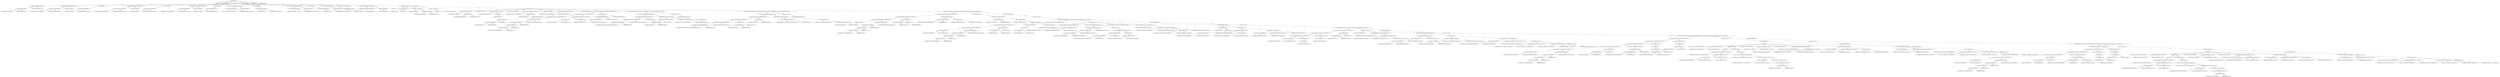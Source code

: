 digraph "&lt;init&gt;" {  
"111669149696" [label = <(METHOD,&lt;init&gt;)<SUB>200</SUB>> ]
"115964117034" [label = <(PARAM,this)<SUB>200</SUB>> ]
"115964117049" [label = <(PARAM,final Class bean)<SUB>200</SUB>> ]
"25769803776" [label = <(BLOCK,&lt;empty&gt;,&lt;empty&gt;)<SUB>200</SUB>> ]
"30064771085" [label = <(&lt;operator&gt;.assignment,Method this.addText = null)<SUB>113</SUB>> ]
"30064771086" [label = <(&lt;operator&gt;.fieldAccess,this.addText)<SUB>113</SUB>> ]
"68719476866" [label = <(IDENTIFIER,this,Method this.addText = null)> ]
"55834574848" [label = <(FIELD_IDENTIFIER,addText,addText)<SUB>113</SUB>> ]
"90194313216" [label = <(LITERAL,null,Method this.addText = null)<SUB>113</SUB>> ]
"30064771087" [label = <(&lt;operator&gt;.assignment,this.attributeTypes = new Hashtable())<SUB>201</SUB>> ]
"30064771088" [label = <(&lt;operator&gt;.fieldAccess,this.attributeTypes)<SUB>201</SUB>> ]
"68719476867" [label = <(IDENTIFIER,this,this.attributeTypes = new Hashtable())> ]
"55834574849" [label = <(FIELD_IDENTIFIER,attributeTypes,attributeTypes)<SUB>201</SUB>> ]
"30064771089" [label = <(&lt;operator&gt;.alloc,new Hashtable())<SUB>201</SUB>> ]
"30064771090" [label = <(&lt;init&gt;,new Hashtable())<SUB>201</SUB>> ]
"30064771091" [label = <(&lt;operator&gt;.fieldAccess,this.attributeTypes)<SUB>201</SUB>> ]
"68719476868" [label = <(IDENTIFIER,this,new Hashtable())> ]
"55834574850" [label = <(FIELD_IDENTIFIER,attributeTypes,attributeTypes)<SUB>201</SUB>> ]
"30064771092" [label = <(&lt;operator&gt;.assignment,this.attributeSetters = new Hashtable())<SUB>202</SUB>> ]
"30064771093" [label = <(&lt;operator&gt;.fieldAccess,this.attributeSetters)<SUB>202</SUB>> ]
"68719476869" [label = <(IDENTIFIER,this,this.attributeSetters = new Hashtable())> ]
"55834574851" [label = <(FIELD_IDENTIFIER,attributeSetters,attributeSetters)<SUB>202</SUB>> ]
"30064771094" [label = <(&lt;operator&gt;.alloc,new Hashtable())<SUB>202</SUB>> ]
"30064771095" [label = <(&lt;init&gt;,new Hashtable())<SUB>202</SUB>> ]
"30064771096" [label = <(&lt;operator&gt;.fieldAccess,this.attributeSetters)<SUB>202</SUB>> ]
"68719476870" [label = <(IDENTIFIER,this,new Hashtable())> ]
"55834574852" [label = <(FIELD_IDENTIFIER,attributeSetters,attributeSetters)<SUB>202</SUB>> ]
"30064771097" [label = <(&lt;operator&gt;.assignment,this.nestedTypes = new Hashtable())<SUB>203</SUB>> ]
"30064771098" [label = <(&lt;operator&gt;.fieldAccess,this.nestedTypes)<SUB>203</SUB>> ]
"68719476871" [label = <(IDENTIFIER,this,this.nestedTypes = new Hashtable())> ]
"55834574853" [label = <(FIELD_IDENTIFIER,nestedTypes,nestedTypes)<SUB>203</SUB>> ]
"30064771099" [label = <(&lt;operator&gt;.alloc,new Hashtable())<SUB>203</SUB>> ]
"30064771100" [label = <(&lt;init&gt;,new Hashtable())<SUB>203</SUB>> ]
"30064771101" [label = <(&lt;operator&gt;.fieldAccess,this.nestedTypes)<SUB>203</SUB>> ]
"68719476872" [label = <(IDENTIFIER,this,new Hashtable())> ]
"55834574854" [label = <(FIELD_IDENTIFIER,nestedTypes,nestedTypes)<SUB>203</SUB>> ]
"30064771102" [label = <(&lt;operator&gt;.assignment,this.nestedCreators = new Hashtable())<SUB>204</SUB>> ]
"30064771103" [label = <(&lt;operator&gt;.fieldAccess,this.nestedCreators)<SUB>204</SUB>> ]
"68719476873" [label = <(IDENTIFIER,this,this.nestedCreators = new Hashtable())> ]
"55834574855" [label = <(FIELD_IDENTIFIER,nestedCreators,nestedCreators)<SUB>204</SUB>> ]
"30064771104" [label = <(&lt;operator&gt;.alloc,new Hashtable())<SUB>204</SUB>> ]
"30064771105" [label = <(&lt;init&gt;,new Hashtable())<SUB>204</SUB>> ]
"30064771106" [label = <(&lt;operator&gt;.fieldAccess,this.nestedCreators)<SUB>204</SUB>> ]
"68719476874" [label = <(IDENTIFIER,this,new Hashtable())> ]
"55834574856" [label = <(FIELD_IDENTIFIER,nestedCreators,nestedCreators)<SUB>204</SUB>> ]
"30064771107" [label = <(&lt;operator&gt;.assignment,this.addTypeMethods = new ArrayList())<SUB>205</SUB>> ]
"30064771108" [label = <(&lt;operator&gt;.fieldAccess,this.addTypeMethods)<SUB>205</SUB>> ]
"68719476875" [label = <(IDENTIFIER,this,this.addTypeMethods = new ArrayList())> ]
"55834574857" [label = <(FIELD_IDENTIFIER,addTypeMethods,addTypeMethods)<SUB>205</SUB>> ]
"30064771109" [label = <(&lt;operator&gt;.alloc,new ArrayList())<SUB>205</SUB>> ]
"30064771110" [label = <(&lt;init&gt;,new ArrayList())<SUB>205</SUB>> ]
"30064771111" [label = <(&lt;operator&gt;.fieldAccess,this.addTypeMethods)<SUB>205</SUB>> ]
"68719476876" [label = <(IDENTIFIER,this,new ArrayList())> ]
"55834574858" [label = <(FIELD_IDENTIFIER,addTypeMethods,addTypeMethods)<SUB>205</SUB>> ]
"30064771112" [label = <(&lt;operator&gt;.assignment,this.bean = bean)<SUB>207</SUB>> ]
"30064771113" [label = <(&lt;operator&gt;.fieldAccess,this.bean)<SUB>207</SUB>> ]
"68719476796" [label = <(IDENTIFIER,this,this.bean = bean)<SUB>207</SUB>> ]
"55834574859" [label = <(FIELD_IDENTIFIER,bean,bean)<SUB>207</SUB>> ]
"68719476877" [label = <(IDENTIFIER,bean,this.bean = bean)<SUB>207</SUB>> ]
"94489280522" [label = <(LOCAL,Method[] methods: java.lang.reflect.Method[])<SUB>209</SUB>> ]
"30064771114" [label = <(&lt;operator&gt;.assignment,Method[] methods = bean.getMethods())<SUB>209</SUB>> ]
"68719476878" [label = <(IDENTIFIER,methods,Method[] methods = bean.getMethods())<SUB>209</SUB>> ]
"30064771115" [label = <(getMethods,bean.getMethods())<SUB>209</SUB>> ]
"68719476879" [label = <(IDENTIFIER,bean,bean.getMethods())<SUB>209</SUB>> ]
"47244640256" [label = <(CONTROL_STRUCTURE,FOR,for (int i = 0; Some(i &lt; methods.length); i++))<SUB>210</SUB>> ]
"94489280523" [label = <(LOCAL,int i: int)<SUB>210</SUB>> ]
"30064771116" [label = <(&lt;operator&gt;.assignment,int i = 0)<SUB>210</SUB>> ]
"68719476880" [label = <(IDENTIFIER,i,int i = 0)<SUB>210</SUB>> ]
"90194313217" [label = <(LITERAL,0,int i = 0)<SUB>210</SUB>> ]
"30064771117" [label = <(&lt;operator&gt;.lessThan,i &lt; methods.length)<SUB>210</SUB>> ]
"68719476881" [label = <(IDENTIFIER,i,i &lt; methods.length)<SUB>210</SUB>> ]
"30064771118" [label = <(&lt;operator&gt;.fieldAccess,methods.length)<SUB>210</SUB>> ]
"68719476882" [label = <(IDENTIFIER,methods,i &lt; methods.length)<SUB>210</SUB>> ]
"55834574860" [label = <(FIELD_IDENTIFIER,length,length)<SUB>210</SUB>> ]
"30064771119" [label = <(&lt;operator&gt;.postIncrement,i++)<SUB>210</SUB>> ]
"68719476883" [label = <(IDENTIFIER,i,i++)<SUB>210</SUB>> ]
"25769803777" [label = <(BLOCK,&lt;empty&gt;,&lt;empty&gt;)<SUB>210</SUB>> ]
"94489280519" [label = <(LOCAL,Method m: java.lang.reflect.Method)<SUB>211</SUB>> ]
"30064771120" [label = <(&lt;operator&gt;.assignment,Method m = methods[i])<SUB>211</SUB>> ]
"68719476884" [label = <(IDENTIFIER,m,Method m = methods[i])<SUB>211</SUB>> ]
"30064771121" [label = <(&lt;operator&gt;.indexAccess,methods[i])<SUB>211</SUB>> ]
"68719476885" [label = <(IDENTIFIER,methods,Method m = methods[i])<SUB>211</SUB>> ]
"68719476886" [label = <(IDENTIFIER,i,Method m = methods[i])<SUB>211</SUB>> ]
"94489280524" [label = <(LOCAL,String name: java.lang.String)<SUB>212</SUB>> ]
"30064771122" [label = <(&lt;operator&gt;.assignment,String name = m.getName())<SUB>212</SUB>> ]
"68719476887" [label = <(IDENTIFIER,name,String name = m.getName())<SUB>212</SUB>> ]
"30064771123" [label = <(getName,m.getName())<SUB>212</SUB>> ]
"68719476888" [label = <(IDENTIFIER,m,m.getName())<SUB>212</SUB>> ]
"94489280525" [label = <(LOCAL,Class returnType: java.lang.Class)<SUB>213</SUB>> ]
"30064771124" [label = <(&lt;operator&gt;.assignment,Class returnType = m.getReturnType())<SUB>213</SUB>> ]
"68719476889" [label = <(IDENTIFIER,returnType,Class returnType = m.getReturnType())<SUB>213</SUB>> ]
"30064771125" [label = <(getReturnType,m.getReturnType())<SUB>213</SUB>> ]
"68719476890" [label = <(IDENTIFIER,m,m.getReturnType())<SUB>213</SUB>> ]
"94489280526" [label = <(LOCAL,Class[] args: java.lang.Class[])<SUB>214</SUB>> ]
"30064771126" [label = <(&lt;operator&gt;.assignment,Class[] args = m.getParameterTypes())<SUB>214</SUB>> ]
"68719476891" [label = <(IDENTIFIER,args,Class[] args = m.getParameterTypes())<SUB>214</SUB>> ]
"30064771127" [label = <(getParameterTypes,m.getParameterTypes())<SUB>214</SUB>> ]
"68719476892" [label = <(IDENTIFIER,m,m.getParameterTypes())<SUB>214</SUB>> ]
"47244640257" [label = <(CONTROL_STRUCTURE,IF,if (args.length == 1 &amp;&amp; java.lang.Void.TYPE.equals(returnType) &amp;&amp; (name.equals(&quot;add&quot;) || name.equals(&quot;addConfigured&quot;))))<SUB>217</SUB>> ]
"30064771128" [label = <(&lt;operator&gt;.logicalAnd,args.length == 1 &amp;&amp; java.lang.Void.TYPE.equals(...)<SUB>217</SUB>> ]
"30064771129" [label = <(&lt;operator&gt;.logicalAnd,args.length == 1 &amp;&amp; java.lang.Void.TYPE.equals(...)<SUB>217</SUB>> ]
"30064771130" [label = <(&lt;operator&gt;.equals,args.length == 1)<SUB>217</SUB>> ]
"30064771131" [label = <(&lt;operator&gt;.fieldAccess,args.length)<SUB>217</SUB>> ]
"68719476893" [label = <(IDENTIFIER,args,args.length == 1)<SUB>217</SUB>> ]
"55834574861" [label = <(FIELD_IDENTIFIER,length,length)<SUB>217</SUB>> ]
"90194313218" [label = <(LITERAL,1,args.length == 1)<SUB>217</SUB>> ]
"30064771132" [label = <(equals,java.lang.Void.TYPE.equals(returnType))<SUB>218</SUB>> ]
"30064771133" [label = <(&lt;operator&gt;.fieldAccess,java.lang.Void.TYPE)<SUB>218</SUB>> ]
"30064771134" [label = <(&lt;operator&gt;.fieldAccess,java.lang.Void)<SUB>218</SUB>> ]
"30064771135" [label = <(&lt;operator&gt;.fieldAccess,java.lang)<SUB>218</SUB>> ]
"68719476894" [label = <(IDENTIFIER,java,java.lang.Void.TYPE.equals(returnType))<SUB>218</SUB>> ]
"55834574862" [label = <(FIELD_IDENTIFIER,lang,lang)<SUB>218</SUB>> ]
"55834574863" [label = <(FIELD_IDENTIFIER,Void,Void)<SUB>218</SUB>> ]
"55834574864" [label = <(FIELD_IDENTIFIER,TYPE,TYPE)<SUB>218</SUB>> ]
"68719476895" [label = <(IDENTIFIER,returnType,java.lang.Void.TYPE.equals(returnType))<SUB>218</SUB>> ]
"30064771136" [label = <(&lt;operator&gt;.logicalOr,name.equals(&quot;add&quot;) || name.equals(&quot;addConfigured&quot;))<SUB>219</SUB>> ]
"30064771137" [label = <(equals,name.equals(&quot;add&quot;))<SUB>219</SUB>> ]
"68719476896" [label = <(IDENTIFIER,name,name.equals(&quot;add&quot;))<SUB>219</SUB>> ]
"90194313219" [label = <(LITERAL,&quot;add&quot;,name.equals(&quot;add&quot;))<SUB>219</SUB>> ]
"30064771138" [label = <(equals,name.equals(&quot;addConfigured&quot;))<SUB>219</SUB>> ]
"68719476897" [label = <(IDENTIFIER,name,name.equals(&quot;addConfigured&quot;))<SUB>219</SUB>> ]
"90194313220" [label = <(LITERAL,&quot;addConfigured&quot;,name.equals(&quot;addConfigured&quot;))<SUB>219</SUB>> ]
"25769803778" [label = <(BLOCK,&lt;empty&gt;,&lt;empty&gt;)<SUB>219</SUB>> ]
"30064771139" [label = <(insertAddTypeMethod,this.insertAddTypeMethod(m))<SUB>220</SUB>> ]
"68719476797" [label = <(IDENTIFIER,this,this.insertAddTypeMethod(m))<SUB>220</SUB>> ]
"68719476898" [label = <(IDENTIFIER,m,this.insertAddTypeMethod(m))<SUB>220</SUB>> ]
"47244640258" [label = <(CONTROL_STRUCTURE,CONTINUE,continue;)<SUB>221</SUB>> ]
"47244640259" [label = <(CONTROL_STRUCTURE,IF,if (org.apache.tools.ant.Task.class.isAssignableFrom(bean) &amp;&amp; args.length == 1 &amp;&amp; isHiddenSetMethod(name, args[0])))<SUB>225</SUB>> ]
"30064771140" [label = <(&lt;operator&gt;.logicalAnd,org.apache.tools.ant.Task.class.isAssignableFro...)<SUB>225</SUB>> ]
"30064771141" [label = <(&lt;operator&gt;.logicalAnd,org.apache.tools.ant.Task.class.isAssignableFro...)<SUB>225</SUB>> ]
"30064771142" [label = <(isAssignableFrom,org.apache.tools.ant.Task.class.isAssignableFro...)<SUB>225</SUB>> ]
"30064771143" [label = <(&lt;operator&gt;.fieldAccess,org.apache.tools.ant.Task.class)<SUB>225</SUB>> ]
"68719476899" [label = <(IDENTIFIER,org.apache.tools.ant.Task,org.apache.tools.ant.Task.class.isAssignableFro...)<SUB>225</SUB>> ]
"55834574865" [label = <(FIELD_IDENTIFIER,class,class)<SUB>225</SUB>> ]
"68719476900" [label = <(IDENTIFIER,bean,org.apache.tools.ant.Task.class.isAssignableFro...)<SUB>225</SUB>> ]
"30064771144" [label = <(&lt;operator&gt;.equals,args.length == 1)<SUB>226</SUB>> ]
"30064771145" [label = <(&lt;operator&gt;.fieldAccess,args.length)<SUB>226</SUB>> ]
"68719476901" [label = <(IDENTIFIER,args,args.length == 1)<SUB>226</SUB>> ]
"55834574866" [label = <(FIELD_IDENTIFIER,length,length)<SUB>226</SUB>> ]
"90194313221" [label = <(LITERAL,1,args.length == 1)<SUB>226</SUB>> ]
"30064771146" [label = <(isHiddenSetMethod,this.isHiddenSetMethod(name, args[0]))<SUB>226</SUB>> ]
"68719476798" [label = <(IDENTIFIER,this,this.isHiddenSetMethod(name, args[0]))<SUB>226</SUB>> ]
"68719476902" [label = <(IDENTIFIER,name,this.isHiddenSetMethod(name, args[0]))<SUB>226</SUB>> ]
"30064771147" [label = <(&lt;operator&gt;.indexAccess,args[0])<SUB>226</SUB>> ]
"68719476903" [label = <(IDENTIFIER,args,this.isHiddenSetMethod(name, args[0]))<SUB>226</SUB>> ]
"90194313222" [label = <(LITERAL,0,this.isHiddenSetMethod(name, args[0]))<SUB>226</SUB>> ]
"25769803779" [label = <(BLOCK,&lt;empty&gt;,&lt;empty&gt;)<SUB>226</SUB>> ]
"47244640260" [label = <(CONTROL_STRUCTURE,CONTINUE,continue;)<SUB>227</SUB>> ]
"47244640261" [label = <(CONTROL_STRUCTURE,IF,if (org.apache.tools.ant.TaskContainer.class.isAssignableFrom(bean) &amp;&amp; args.length == 1 &amp;&amp; &quot;addTask&quot;.equals(name) &amp;&amp; org.apache.tools.ant.Task.class.equals(args[0])))<SUB>231</SUB>> ]
"30064771148" [label = <(&lt;operator&gt;.logicalAnd,org.apache.tools.ant.TaskContainer.class.isAssi...)<SUB>231</SUB>> ]
"30064771149" [label = <(&lt;operator&gt;.logicalAnd,org.apache.tools.ant.TaskContainer.class.isAssi...)<SUB>231</SUB>> ]
"30064771150" [label = <(&lt;operator&gt;.logicalAnd,org.apache.tools.ant.TaskContainer.class.isAssi...)<SUB>231</SUB>> ]
"30064771151" [label = <(isAssignableFrom,org.apache.tools.ant.TaskContainer.class.isAssi...)<SUB>231</SUB>> ]
"30064771152" [label = <(&lt;operator&gt;.fieldAccess,org.apache.tools.ant.TaskContainer.class)<SUB>231</SUB>> ]
"68719476904" [label = <(IDENTIFIER,org.apache.tools.ant.TaskContainer,org.apache.tools.ant.TaskContainer.class.isAssi...)<SUB>231</SUB>> ]
"55834574867" [label = <(FIELD_IDENTIFIER,class,class)<SUB>231</SUB>> ]
"68719476905" [label = <(IDENTIFIER,bean,org.apache.tools.ant.TaskContainer.class.isAssi...)<SUB>231</SUB>> ]
"30064771153" [label = <(&lt;operator&gt;.equals,args.length == 1)<SUB>232</SUB>> ]
"30064771154" [label = <(&lt;operator&gt;.fieldAccess,args.length)<SUB>232</SUB>> ]
"68719476906" [label = <(IDENTIFIER,args,args.length == 1)<SUB>232</SUB>> ]
"55834574868" [label = <(FIELD_IDENTIFIER,length,length)<SUB>232</SUB>> ]
"90194313223" [label = <(LITERAL,1,args.length == 1)<SUB>232</SUB>> ]
"30064771155" [label = <(equals,this.equals(name))<SUB>232</SUB>> ]
"90194313224" [label = <(LITERAL,&quot;addTask&quot;,this.equals(name))<SUB>232</SUB>> ]
"68719476907" [label = <(IDENTIFIER,name,this.equals(name))<SUB>232</SUB>> ]
"30064771156" [label = <(equals,org.apache.tools.ant.Task.class.equals(args[0]))<SUB>233</SUB>> ]
"30064771157" [label = <(&lt;operator&gt;.fieldAccess,org.apache.tools.ant.Task.class)<SUB>233</SUB>> ]
"68719476908" [label = <(IDENTIFIER,org.apache.tools.ant.Task,org.apache.tools.ant.Task.class.equals(args[0]))<SUB>233</SUB>> ]
"55834574869" [label = <(FIELD_IDENTIFIER,class,class)<SUB>233</SUB>> ]
"30064771158" [label = <(&lt;operator&gt;.indexAccess,args[0])<SUB>233</SUB>> ]
"68719476909" [label = <(IDENTIFIER,args,org.apache.tools.ant.Task.class.equals(args[0]))<SUB>233</SUB>> ]
"90194313225" [label = <(LITERAL,0,org.apache.tools.ant.Task.class.equals(args[0]))<SUB>233</SUB>> ]
"25769803780" [label = <(BLOCK,&lt;empty&gt;,&lt;empty&gt;)<SUB>233</SUB>> ]
"47244640262" [label = <(CONTROL_STRUCTURE,CONTINUE,continue;)<SUB>234</SUB>> ]
"47244640263" [label = <(CONTROL_STRUCTURE,IF,if (&quot;addText&quot;.equals(name) &amp;&amp; java.lang.Void.TYPE.equals(returnType) &amp;&amp; args.length == 1 &amp;&amp; java.lang.String.class.equals(args[0])))<SUB>238</SUB>> ]
"30064771159" [label = <(&lt;operator&gt;.logicalAnd,&quot;addText&quot;.equals(name) &amp;&amp; java.lang.Void.TYPE.e...)<SUB>238</SUB>> ]
"30064771160" [label = <(&lt;operator&gt;.logicalAnd,&quot;addText&quot;.equals(name) &amp;&amp; java.lang.Void.TYPE.e...)<SUB>238</SUB>> ]
"30064771161" [label = <(&lt;operator&gt;.logicalAnd,&quot;addText&quot;.equals(name) &amp;&amp; java.lang.Void.TYPE.e...)<SUB>238</SUB>> ]
"30064771162" [label = <(equals,this.equals(name))<SUB>238</SUB>> ]
"90194313226" [label = <(LITERAL,&quot;addText&quot;,this.equals(name))<SUB>238</SUB>> ]
"68719476910" [label = <(IDENTIFIER,name,this.equals(name))<SUB>238</SUB>> ]
"30064771163" [label = <(equals,java.lang.Void.TYPE.equals(returnType))<SUB>239</SUB>> ]
"30064771164" [label = <(&lt;operator&gt;.fieldAccess,java.lang.Void.TYPE)<SUB>239</SUB>> ]
"30064771165" [label = <(&lt;operator&gt;.fieldAccess,java.lang.Void)<SUB>239</SUB>> ]
"30064771166" [label = <(&lt;operator&gt;.fieldAccess,java.lang)<SUB>239</SUB>> ]
"68719476911" [label = <(IDENTIFIER,java,java.lang.Void.TYPE.equals(returnType))<SUB>239</SUB>> ]
"55834574870" [label = <(FIELD_IDENTIFIER,lang,lang)<SUB>239</SUB>> ]
"55834574871" [label = <(FIELD_IDENTIFIER,Void,Void)<SUB>239</SUB>> ]
"55834574872" [label = <(FIELD_IDENTIFIER,TYPE,TYPE)<SUB>239</SUB>> ]
"68719476912" [label = <(IDENTIFIER,returnType,java.lang.Void.TYPE.equals(returnType))<SUB>239</SUB>> ]
"30064771167" [label = <(&lt;operator&gt;.equals,args.length == 1)<SUB>240</SUB>> ]
"30064771168" [label = <(&lt;operator&gt;.fieldAccess,args.length)<SUB>240</SUB>> ]
"68719476913" [label = <(IDENTIFIER,args,args.length == 1)<SUB>240</SUB>> ]
"55834574873" [label = <(FIELD_IDENTIFIER,length,length)<SUB>240</SUB>> ]
"90194313227" [label = <(LITERAL,1,args.length == 1)<SUB>240</SUB>> ]
"30064771169" [label = <(equals,java.lang.String.class.equals(args[0]))<SUB>241</SUB>> ]
"30064771170" [label = <(&lt;operator&gt;.fieldAccess,java.lang.String.class)<SUB>241</SUB>> ]
"68719476914" [label = <(IDENTIFIER,java.lang.String,java.lang.String.class.equals(args[0]))<SUB>241</SUB>> ]
"55834574874" [label = <(FIELD_IDENTIFIER,class,class)<SUB>241</SUB>> ]
"30064771171" [label = <(&lt;operator&gt;.indexAccess,args[0])<SUB>241</SUB>> ]
"68719476915" [label = <(IDENTIFIER,args,java.lang.String.class.equals(args[0]))<SUB>241</SUB>> ]
"90194313228" [label = <(LITERAL,0,java.lang.String.class.equals(args[0]))<SUB>241</SUB>> ]
"25769803781" [label = <(BLOCK,&lt;empty&gt;,&lt;empty&gt;)<SUB>241</SUB>> ]
"30064771172" [label = <(&lt;operator&gt;.assignment,this.addText = methods[i])<SUB>243</SUB>> ]
"30064771173" [label = <(&lt;operator&gt;.fieldAccess,this.addText)<SUB>243</SUB>> ]
"68719476916" [label = <(IDENTIFIER,this,this.addText = methods[i])> ]
"55834574875" [label = <(FIELD_IDENTIFIER,addText,addText)<SUB>243</SUB>> ]
"30064771174" [label = <(&lt;operator&gt;.indexAccess,methods[i])<SUB>243</SUB>> ]
"68719476917" [label = <(IDENTIFIER,methods,this.addText = methods[i])<SUB>243</SUB>> ]
"68719476918" [label = <(IDENTIFIER,i,this.addText = methods[i])<SUB>243</SUB>> ]
"47244640264" [label = <(CONTROL_STRUCTURE,ELSE,else)<SUB>245</SUB>> ]
"25769803782" [label = <(BLOCK,&lt;empty&gt;,&lt;empty&gt;)<SUB>245</SUB>> ]
"47244640265" [label = <(CONTROL_STRUCTURE,IF,if (name.startsWith(&quot;set&quot;) &amp;&amp; java.lang.Void.TYPE.equals(returnType) &amp;&amp; args.length == 1 &amp;&amp; !args[0].isArray()))<SUB>245</SUB>> ]
"30064771175" [label = <(&lt;operator&gt;.logicalAnd,name.startsWith(&quot;set&quot;) &amp;&amp; java.lang.Void.TYPE.e...)<SUB>245</SUB>> ]
"30064771176" [label = <(&lt;operator&gt;.logicalAnd,name.startsWith(&quot;set&quot;) &amp;&amp; java.lang.Void.TYPE.e...)<SUB>245</SUB>> ]
"30064771177" [label = <(&lt;operator&gt;.logicalAnd,name.startsWith(&quot;set&quot;) &amp;&amp; java.lang.Void.TYPE.e...)<SUB>245</SUB>> ]
"30064771178" [label = <(startsWith,name.startsWith(&quot;set&quot;))<SUB>245</SUB>> ]
"68719476919" [label = <(IDENTIFIER,name,name.startsWith(&quot;set&quot;))<SUB>245</SUB>> ]
"90194313229" [label = <(LITERAL,&quot;set&quot;,name.startsWith(&quot;set&quot;))<SUB>245</SUB>> ]
"30064771179" [label = <(equals,java.lang.Void.TYPE.equals(returnType))<SUB>246</SUB>> ]
"30064771180" [label = <(&lt;operator&gt;.fieldAccess,java.lang.Void.TYPE)<SUB>246</SUB>> ]
"30064771181" [label = <(&lt;operator&gt;.fieldAccess,java.lang.Void)<SUB>246</SUB>> ]
"30064771182" [label = <(&lt;operator&gt;.fieldAccess,java.lang)<SUB>246</SUB>> ]
"68719476920" [label = <(IDENTIFIER,java,java.lang.Void.TYPE.equals(returnType))<SUB>246</SUB>> ]
"55834574876" [label = <(FIELD_IDENTIFIER,lang,lang)<SUB>246</SUB>> ]
"55834574877" [label = <(FIELD_IDENTIFIER,Void,Void)<SUB>246</SUB>> ]
"55834574878" [label = <(FIELD_IDENTIFIER,TYPE,TYPE)<SUB>246</SUB>> ]
"68719476921" [label = <(IDENTIFIER,returnType,java.lang.Void.TYPE.equals(returnType))<SUB>246</SUB>> ]
"30064771183" [label = <(&lt;operator&gt;.equals,args.length == 1)<SUB>247</SUB>> ]
"30064771184" [label = <(&lt;operator&gt;.fieldAccess,args.length)<SUB>247</SUB>> ]
"68719476922" [label = <(IDENTIFIER,args,args.length == 1)<SUB>247</SUB>> ]
"55834574879" [label = <(FIELD_IDENTIFIER,length,length)<SUB>247</SUB>> ]
"90194313230" [label = <(LITERAL,1,args.length == 1)<SUB>247</SUB>> ]
"30064771185" [label = <(&lt;operator&gt;.logicalNot,!args[0].isArray())<SUB>248</SUB>> ]
"30064771186" [label = <(isArray,args[0].isArray())<SUB>248</SUB>> ]
"30064771187" [label = <(&lt;operator&gt;.indexAccess,args[0])<SUB>248</SUB>> ]
"68719476923" [label = <(IDENTIFIER,args,args[0].isArray())<SUB>248</SUB>> ]
"90194313231" [label = <(LITERAL,0,args[0].isArray())<SUB>248</SUB>> ]
"25769803783" [label = <(BLOCK,&lt;empty&gt;,&lt;empty&gt;)<SUB>248</SUB>> ]
"94489280527" [label = <(LOCAL,String propName: java.lang.String)<SUB>250</SUB>> ]
"30064771188" [label = <(&lt;operator&gt;.assignment,String propName = getPropertyName(name, &quot;set&quot;))<SUB>250</SUB>> ]
"68719476924" [label = <(IDENTIFIER,propName,String propName = getPropertyName(name, &quot;set&quot;))<SUB>250</SUB>> ]
"30064771189" [label = <(getPropertyName,this.getPropertyName(name, &quot;set&quot;))<SUB>250</SUB>> ]
"68719476799" [label = <(IDENTIFIER,this,this.getPropertyName(name, &quot;set&quot;))<SUB>250</SUB>> ]
"68719476925" [label = <(IDENTIFIER,name,this.getPropertyName(name, &quot;set&quot;))<SUB>250</SUB>> ]
"90194313232" [label = <(LITERAL,&quot;set&quot;,this.getPropertyName(name, &quot;set&quot;))<SUB>250</SUB>> ]
"47244640266" [label = <(CONTROL_STRUCTURE,IF,if (attributeSetters.get(propName) != null))<SUB>251</SUB>> ]
"30064771190" [label = <(&lt;operator&gt;.notEquals,attributeSetters.get(propName) != null)<SUB>251</SUB>> ]
"30064771191" [label = <(get,this.attributeSetters.get(propName))<SUB>251</SUB>> ]
"30064771192" [label = <(&lt;operator&gt;.fieldAccess,this.attributeSetters)<SUB>251</SUB>> ]
"68719476926" [label = <(IDENTIFIER,this,this.attributeSetters.get(propName))> ]
"55834574880" [label = <(FIELD_IDENTIFIER,attributeSetters,attributeSetters)<SUB>251</SUB>> ]
"68719476927" [label = <(IDENTIFIER,propName,this.attributeSetters.get(propName))<SUB>251</SUB>> ]
"90194313233" [label = <(LITERAL,null,attributeSetters.get(propName) != null)<SUB>251</SUB>> ]
"25769803784" [label = <(BLOCK,&lt;empty&gt;,&lt;empty&gt;)<SUB>251</SUB>> ]
"47244640267" [label = <(CONTROL_STRUCTURE,IF,if (java.lang.String.class.equals(args[0])))<SUB>252</SUB>> ]
"30064771193" [label = <(equals,java.lang.String.class.equals(args[0]))<SUB>252</SUB>> ]
"30064771194" [label = <(&lt;operator&gt;.fieldAccess,java.lang.String.class)<SUB>252</SUB>> ]
"68719476928" [label = <(IDENTIFIER,java.lang.String,java.lang.String.class.equals(args[0]))<SUB>252</SUB>> ]
"55834574881" [label = <(FIELD_IDENTIFIER,class,class)<SUB>252</SUB>> ]
"30064771195" [label = <(&lt;operator&gt;.indexAccess,args[0])<SUB>252</SUB>> ]
"68719476929" [label = <(IDENTIFIER,args,java.lang.String.class.equals(args[0]))<SUB>252</SUB>> ]
"90194313234" [label = <(LITERAL,0,java.lang.String.class.equals(args[0]))<SUB>252</SUB>> ]
"25769803785" [label = <(BLOCK,&lt;empty&gt;,&lt;empty&gt;)<SUB>252</SUB>> ]
"47244640268" [label = <(CONTROL_STRUCTURE,CONTINUE,continue;)<SUB>259</SUB>> ]
"94489280528" [label = <(LOCAL,AttributeSetter as: org.apache.tools.ant.IntrospectionHelper$AttributeSetter)<SUB>272</SUB>> ]
"30064771196" [label = <(&lt;operator&gt;.assignment,AttributeSetter as = createAttributeSetter(m, a...)<SUB>272</SUB>> ]
"68719476930" [label = <(IDENTIFIER,as,AttributeSetter as = createAttributeSetter(m, a...)<SUB>272</SUB>> ]
"30064771197" [label = <(createAttributeSetter,this.createAttributeSetter(m, args[0], propName))<SUB>273</SUB>> ]
"68719476800" [label = <(IDENTIFIER,this,this.createAttributeSetter(m, args[0], propName))<SUB>273</SUB>> ]
"68719476931" [label = <(IDENTIFIER,m,this.createAttributeSetter(m, args[0], propName))<SUB>273</SUB>> ]
"30064771198" [label = <(&lt;operator&gt;.indexAccess,args[0])<SUB>273</SUB>> ]
"68719476932" [label = <(IDENTIFIER,args,this.createAttributeSetter(m, args[0], propName))<SUB>273</SUB>> ]
"90194313235" [label = <(LITERAL,0,this.createAttributeSetter(m, args[0], propName))<SUB>273</SUB>> ]
"68719476933" [label = <(IDENTIFIER,propName,this.createAttributeSetter(m, args[0], propName))<SUB>273</SUB>> ]
"47244640269" [label = <(CONTROL_STRUCTURE,IF,if (as != null))<SUB>274</SUB>> ]
"30064771199" [label = <(&lt;operator&gt;.notEquals,as != null)<SUB>274</SUB>> ]
"68719476934" [label = <(IDENTIFIER,as,as != null)<SUB>274</SUB>> ]
"90194313236" [label = <(LITERAL,null,as != null)<SUB>274</SUB>> ]
"25769803786" [label = <(BLOCK,&lt;empty&gt;,&lt;empty&gt;)<SUB>274</SUB>> ]
"30064771200" [label = <(put,this.attributeTypes.put(propName, args[0]))<SUB>275</SUB>> ]
"30064771201" [label = <(&lt;operator&gt;.fieldAccess,this.attributeTypes)<SUB>275</SUB>> ]
"68719476935" [label = <(IDENTIFIER,this,this.attributeTypes.put(propName, args[0]))> ]
"55834574882" [label = <(FIELD_IDENTIFIER,attributeTypes,attributeTypes)<SUB>275</SUB>> ]
"68719476936" [label = <(IDENTIFIER,propName,this.attributeTypes.put(propName, args[0]))<SUB>275</SUB>> ]
"30064771202" [label = <(&lt;operator&gt;.indexAccess,args[0])<SUB>275</SUB>> ]
"68719476937" [label = <(IDENTIFIER,args,this.attributeTypes.put(propName, args[0]))<SUB>275</SUB>> ]
"90194313237" [label = <(LITERAL,0,this.attributeTypes.put(propName, args[0]))<SUB>275</SUB>> ]
"30064771203" [label = <(put,this.attributeSetters.put(propName, as))<SUB>276</SUB>> ]
"30064771204" [label = <(&lt;operator&gt;.fieldAccess,this.attributeSetters)<SUB>276</SUB>> ]
"68719476938" [label = <(IDENTIFIER,this,this.attributeSetters.put(propName, as))> ]
"55834574883" [label = <(FIELD_IDENTIFIER,attributeSetters,attributeSetters)<SUB>276</SUB>> ]
"68719476939" [label = <(IDENTIFIER,propName,this.attributeSetters.put(propName, as))<SUB>276</SUB>> ]
"68719476940" [label = <(IDENTIFIER,as,this.attributeSetters.put(propName, as))<SUB>276</SUB>> ]
"47244640270" [label = <(CONTROL_STRUCTURE,ELSE,else)<SUB>279</SUB>> ]
"25769803787" [label = <(BLOCK,&lt;empty&gt;,&lt;empty&gt;)<SUB>279</SUB>> ]
"47244640271" [label = <(CONTROL_STRUCTURE,IF,if (name.startsWith(&quot;create&quot;) &amp;&amp; !returnType.isArray() &amp;&amp; !returnType.isPrimitive() &amp;&amp; args.length == 0))<SUB>279</SUB>> ]
"30064771205" [label = <(&lt;operator&gt;.logicalAnd,name.startsWith(&quot;create&quot;) &amp;&amp; !returnType.isArra...)<SUB>279</SUB>> ]
"30064771206" [label = <(&lt;operator&gt;.logicalAnd,name.startsWith(&quot;create&quot;) &amp;&amp; !returnType.isArra...)<SUB>279</SUB>> ]
"30064771207" [label = <(&lt;operator&gt;.logicalAnd,name.startsWith(&quot;create&quot;) &amp;&amp; !returnType.isArray())<SUB>279</SUB>> ]
"30064771208" [label = <(startsWith,name.startsWith(&quot;create&quot;))<SUB>279</SUB>> ]
"68719476941" [label = <(IDENTIFIER,name,name.startsWith(&quot;create&quot;))<SUB>279</SUB>> ]
"90194313238" [label = <(LITERAL,&quot;create&quot;,name.startsWith(&quot;create&quot;))<SUB>279</SUB>> ]
"30064771209" [label = <(&lt;operator&gt;.logicalNot,!returnType.isArray())<SUB>280</SUB>> ]
"30064771210" [label = <(isArray,returnType.isArray())<SUB>280</SUB>> ]
"68719476942" [label = <(IDENTIFIER,returnType,returnType.isArray())<SUB>280</SUB>> ]
"30064771211" [label = <(&lt;operator&gt;.logicalNot,!returnType.isPrimitive())<SUB>281</SUB>> ]
"30064771212" [label = <(isPrimitive,returnType.isPrimitive())<SUB>281</SUB>> ]
"68719476943" [label = <(IDENTIFIER,returnType,returnType.isPrimitive())<SUB>281</SUB>> ]
"30064771213" [label = <(&lt;operator&gt;.equals,args.length == 0)<SUB>282</SUB>> ]
"30064771214" [label = <(&lt;operator&gt;.fieldAccess,args.length)<SUB>282</SUB>> ]
"68719476944" [label = <(IDENTIFIER,args,args.length == 0)<SUB>282</SUB>> ]
"55834574884" [label = <(FIELD_IDENTIFIER,length,length)<SUB>282</SUB>> ]
"90194313239" [label = <(LITERAL,0,args.length == 0)<SUB>282</SUB>> ]
"25769803788" [label = <(BLOCK,&lt;empty&gt;,&lt;empty&gt;)<SUB>282</SUB>> ]
"94489280529" [label = <(LOCAL,String propName: java.lang.String)<SUB>284</SUB>> ]
"30064771215" [label = <(&lt;operator&gt;.assignment,String propName = getPropertyName(name, &quot;create&quot;))<SUB>284</SUB>> ]
"68719476945" [label = <(IDENTIFIER,propName,String propName = getPropertyName(name, &quot;create&quot;))<SUB>284</SUB>> ]
"30064771216" [label = <(getPropertyName,this.getPropertyName(name, &quot;create&quot;))<SUB>284</SUB>> ]
"68719476801" [label = <(IDENTIFIER,this,this.getPropertyName(name, &quot;create&quot;))<SUB>284</SUB>> ]
"68719476946" [label = <(IDENTIFIER,name,this.getPropertyName(name, &quot;create&quot;))<SUB>284</SUB>> ]
"90194313240" [label = <(LITERAL,&quot;create&quot;,this.getPropertyName(name, &quot;create&quot;))<SUB>284</SUB>> ]
"47244640272" [label = <(CONTROL_STRUCTURE,IF,if (nestedCreators.get(propName) == null))<SUB>287</SUB>> ]
"30064771217" [label = <(&lt;operator&gt;.equals,nestedCreators.get(propName) == null)<SUB>287</SUB>> ]
"30064771218" [label = <(get,this.nestedCreators.get(propName))<SUB>287</SUB>> ]
"30064771219" [label = <(&lt;operator&gt;.fieldAccess,this.nestedCreators)<SUB>287</SUB>> ]
"68719476947" [label = <(IDENTIFIER,this,this.nestedCreators.get(propName))> ]
"55834574885" [label = <(FIELD_IDENTIFIER,nestedCreators,nestedCreators)<SUB>287</SUB>> ]
"68719476948" [label = <(IDENTIFIER,propName,this.nestedCreators.get(propName))<SUB>287</SUB>> ]
"90194313241" [label = <(LITERAL,null,nestedCreators.get(propName) == null)<SUB>287</SUB>> ]
"25769803789" [label = <(BLOCK,&lt;empty&gt;,&lt;empty&gt;)<SUB>287</SUB>> ]
"30064771220" [label = <(put,this.nestedTypes.put(propName, returnType))<SUB>288</SUB>> ]
"30064771221" [label = <(&lt;operator&gt;.fieldAccess,this.nestedTypes)<SUB>288</SUB>> ]
"68719476949" [label = <(IDENTIFIER,this,this.nestedTypes.put(propName, returnType))> ]
"55834574886" [label = <(FIELD_IDENTIFIER,nestedTypes,nestedTypes)<SUB>288</SUB>> ]
"68719476950" [label = <(IDENTIFIER,propName,this.nestedTypes.put(propName, returnType))<SUB>288</SUB>> ]
"68719476951" [label = <(IDENTIFIER,returnType,this.nestedTypes.put(propName, returnType))<SUB>288</SUB>> ]
"30064771222" [label = <(put,this.nestedCreators.put(propName, new NestedCre...)<SUB>289</SUB>> ]
"30064771223" [label = <(&lt;operator&gt;.fieldAccess,this.nestedCreators)<SUB>289</SUB>> ]
"68719476952" [label = <(IDENTIFIER,this,this.nestedCreators.put(propName, new NestedCre...)> ]
"55834574887" [label = <(FIELD_IDENTIFIER,nestedCreators,nestedCreators)<SUB>289</SUB>> ]
"68719476953" [label = <(IDENTIFIER,propName,this.nestedCreators.put(propName, new NestedCre...)<SUB>289</SUB>> ]
"25769803790" [label = <(BLOCK,&lt;empty&gt;,&lt;empty&gt;)<SUB>289</SUB>> ]
"94489280530" [label = <(LOCAL,$obj43: org.apache.tools.ant.IntrospectionHelper.&lt;init&gt;.NestedCreator$0)<SUB>289</SUB>> ]
"30064771224" [label = <(&lt;operator&gt;.assignment,$obj43 = new NestedCreator() {

    public bo...)<SUB>289</SUB>> ]
"68719476954" [label = <(IDENTIFIER,$obj43,$obj43 = new NestedCreator() {

    public bo...)<SUB>289</SUB>> ]
"30064771225" [label = <(&lt;operator&gt;.alloc,new NestedCreator() {

    public boolean isP...)<SUB>289</SUB>> ]
"30064771082" [label = <(&lt;init&gt;,new NestedCreator() {

    public boolean isP...)<SUB>289</SUB>> ]
"68719476855" [label = <(IDENTIFIER,$obj43,new NestedCreator() {

    public boolean isP...)<SUB>289</SUB>> ]
"68719476857" [label = <(IDENTIFIER,this,new NestedCreator() {

    public boolean isP...)<SUB>289</SUB>> ]
"68719476856" [label = <(IDENTIFIER,m,new NestedCreator() {

    public boolean isP...)<SUB>289</SUB>> ]
"68719476955" [label = <(IDENTIFIER,$obj43,&lt;empty&gt;)<SUB>289</SUB>> ]
"47244640273" [label = <(CONTROL_STRUCTURE,ELSE,else)<SUB>313</SUB>> ]
"25769803791" [label = <(BLOCK,&lt;empty&gt;,&lt;empty&gt;)<SUB>313</SUB>> ]
"47244640274" [label = <(CONTROL_STRUCTURE,IF,if (name.startsWith(&quot;addConfigured&quot;) &amp;&amp; java.lang.Void.TYPE.equals(returnType) &amp;&amp; args.length == 1 &amp;&amp; !java.lang.String.class.equals(args[0]) &amp;&amp; !args[0].isArray() &amp;&amp; !args[0].isPrimitive()))<SUB>313</SUB>> ]
"30064771226" [label = <(&lt;operator&gt;.logicalAnd,name.startsWith(&quot;addConfigured&quot;) &amp;&amp; java.lang.V...)<SUB>313</SUB>> ]
"30064771227" [label = <(&lt;operator&gt;.logicalAnd,name.startsWith(&quot;addConfigured&quot;) &amp;&amp; java.lang.V...)<SUB>313</SUB>> ]
"30064771228" [label = <(&lt;operator&gt;.logicalAnd,name.startsWith(&quot;addConfigured&quot;) &amp;&amp; java.lang.V...)<SUB>313</SUB>> ]
"30064771229" [label = <(&lt;operator&gt;.logicalAnd,name.startsWith(&quot;addConfigured&quot;) &amp;&amp; java.lang.V...)<SUB>313</SUB>> ]
"30064771230" [label = <(&lt;operator&gt;.logicalAnd,name.startsWith(&quot;addConfigured&quot;) &amp;&amp; java.lang.V...)<SUB>313</SUB>> ]
"30064771231" [label = <(startsWith,name.startsWith(&quot;addConfigured&quot;))<SUB>313</SUB>> ]
"68719476956" [label = <(IDENTIFIER,name,name.startsWith(&quot;addConfigured&quot;))<SUB>313</SUB>> ]
"90194313242" [label = <(LITERAL,&quot;addConfigured&quot;,name.startsWith(&quot;addConfigured&quot;))<SUB>313</SUB>> ]
"30064771232" [label = <(equals,java.lang.Void.TYPE.equals(returnType))<SUB>314</SUB>> ]
"30064771233" [label = <(&lt;operator&gt;.fieldAccess,java.lang.Void.TYPE)<SUB>314</SUB>> ]
"30064771234" [label = <(&lt;operator&gt;.fieldAccess,java.lang.Void)<SUB>314</SUB>> ]
"30064771235" [label = <(&lt;operator&gt;.fieldAccess,java.lang)<SUB>314</SUB>> ]
"68719476957" [label = <(IDENTIFIER,java,java.lang.Void.TYPE.equals(returnType))<SUB>314</SUB>> ]
"55834574888" [label = <(FIELD_IDENTIFIER,lang,lang)<SUB>314</SUB>> ]
"55834574889" [label = <(FIELD_IDENTIFIER,Void,Void)<SUB>314</SUB>> ]
"55834574890" [label = <(FIELD_IDENTIFIER,TYPE,TYPE)<SUB>314</SUB>> ]
"68719476958" [label = <(IDENTIFIER,returnType,java.lang.Void.TYPE.equals(returnType))<SUB>314</SUB>> ]
"30064771236" [label = <(&lt;operator&gt;.equals,args.length == 1)<SUB>315</SUB>> ]
"30064771237" [label = <(&lt;operator&gt;.fieldAccess,args.length)<SUB>315</SUB>> ]
"68719476959" [label = <(IDENTIFIER,args,args.length == 1)<SUB>315</SUB>> ]
"55834574891" [label = <(FIELD_IDENTIFIER,length,length)<SUB>315</SUB>> ]
"90194313243" [label = <(LITERAL,1,args.length == 1)<SUB>315</SUB>> ]
"30064771238" [label = <(&lt;operator&gt;.logicalNot,!java.lang.String.class.equals(args[0]))<SUB>316</SUB>> ]
"30064771239" [label = <(equals,java.lang.String.class.equals(args[0]))<SUB>316</SUB>> ]
"30064771240" [label = <(&lt;operator&gt;.fieldAccess,java.lang.String.class)<SUB>316</SUB>> ]
"68719476960" [label = <(IDENTIFIER,java.lang.String,java.lang.String.class.equals(args[0]))<SUB>316</SUB>> ]
"55834574892" [label = <(FIELD_IDENTIFIER,class,class)<SUB>316</SUB>> ]
"30064771241" [label = <(&lt;operator&gt;.indexAccess,args[0])<SUB>316</SUB>> ]
"68719476961" [label = <(IDENTIFIER,args,java.lang.String.class.equals(args[0]))<SUB>316</SUB>> ]
"90194313244" [label = <(LITERAL,0,java.lang.String.class.equals(args[0]))<SUB>316</SUB>> ]
"30064771242" [label = <(&lt;operator&gt;.logicalNot,!args[0].isArray())<SUB>317</SUB>> ]
"30064771243" [label = <(isArray,args[0].isArray())<SUB>317</SUB>> ]
"30064771244" [label = <(&lt;operator&gt;.indexAccess,args[0])<SUB>317</SUB>> ]
"68719476962" [label = <(IDENTIFIER,args,args[0].isArray())<SUB>317</SUB>> ]
"90194313245" [label = <(LITERAL,0,args[0].isArray())<SUB>317</SUB>> ]
"30064771245" [label = <(&lt;operator&gt;.logicalNot,!args[0].isPrimitive())<SUB>318</SUB>> ]
"30064771246" [label = <(isPrimitive,args[0].isPrimitive())<SUB>318</SUB>> ]
"30064771247" [label = <(&lt;operator&gt;.indexAccess,args[0])<SUB>318</SUB>> ]
"68719476963" [label = <(IDENTIFIER,args,args[0].isPrimitive())<SUB>318</SUB>> ]
"90194313246" [label = <(LITERAL,0,args[0].isPrimitive())<SUB>318</SUB>> ]
"25769803792" [label = <(BLOCK,&lt;empty&gt;,&lt;empty&gt;)<SUB>318</SUB>> ]
"47244640275" [label = <(CONTROL_STRUCTURE,TRY,try)<SUB>320</SUB>> ]
"25769803793" [label = <(BLOCK,try,try)<SUB>320</SUB>> ]
"94489280531" [label = <(LOCAL,Constructor constructor: java.lang.reflect.Constructor)<SUB>321</SUB>> ]
"30064771248" [label = <(&lt;operator&gt;.assignment,Constructor constructor = null)<SUB>321</SUB>> ]
"68719476964" [label = <(IDENTIFIER,constructor,Constructor constructor = null)<SUB>321</SUB>> ]
"90194313247" [label = <(LITERAL,null,Constructor constructor = null)<SUB>321</SUB>> ]
"47244640276" [label = <(CONTROL_STRUCTURE,TRY,try)<SUB>322</SUB>> ]
"25769803794" [label = <(BLOCK,try,try)<SUB>322</SUB>> ]
"30064771249" [label = <(&lt;operator&gt;.assignment,constructor = args[0].getConstructor(new Class[...)<SUB>323</SUB>> ]
"68719476965" [label = <(IDENTIFIER,constructor,constructor = args[0].getConstructor(new Class[...)<SUB>323</SUB>> ]
"30064771250" [label = <(getConstructor,args[0].getConstructor(new Class[] {}))<SUB>324</SUB>> ]
"30064771251" [label = <(&lt;operator&gt;.indexAccess,args[0])<SUB>324</SUB>> ]
"68719476966" [label = <(IDENTIFIER,args,args[0].getConstructor(new Class[] {}))<SUB>324</SUB>> ]
"90194313248" [label = <(LITERAL,0,args[0].getConstructor(new Class[] {}))<SUB>324</SUB>> ]
"30064771252" [label = <(&lt;operator&gt;.arrayInitializer,&lt;operator&gt;.arrayInitializer)<SUB>324</SUB>> ]
"30064771253" [label = <(&lt;operator&gt;.arrayInitializer,new Class[] {})<SUB>324</SUB>> ]
"47244640277" [label = <(CONTROL_STRUCTURE,CATCH,catch)<SUB>325</SUB>> ]
"25769803795" [label = <(BLOCK,&lt;empty&gt;,&lt;empty&gt;)<SUB>325</SUB>> ]
"30064771254" [label = <(&lt;operator&gt;.assignment,constructor = args[0].getConstructor(new Class[...)<SUB>326</SUB>> ]
"68719476967" [label = <(IDENTIFIER,constructor,constructor = args[0].getConstructor(new Class[...)<SUB>326</SUB>> ]
"30064771255" [label = <(getConstructor,args[0].getConstructor(new Class[] { Project.cl...)<SUB>327</SUB>> ]
"30064771256" [label = <(&lt;operator&gt;.indexAccess,args[0])<SUB>327</SUB>> ]
"68719476968" [label = <(IDENTIFIER,args,args[0].getConstructor(new Class[] { Project.cl...)<SUB>327</SUB>> ]
"90194313249" [label = <(LITERAL,0,args[0].getConstructor(new Class[] { Project.cl...)<SUB>327</SUB>> ]
"30064771257" [label = <(&lt;operator&gt;.arrayInitializer,&lt;operator&gt;.arrayInitializer)<SUB>327</SUB>> ]
"30064771258" [label = <(&lt;operator&gt;.arrayInitializer,new Class[] { Project.class })<SUB>327</SUB>> ]
"30064771259" [label = <(&lt;operator&gt;.fieldAccess,Project.class)<SUB>328</SUB>> ]
"68719476969" [label = <(IDENTIFIER,Project,new Class[] { Project.class })<SUB>328</SUB>> ]
"55834574893" [label = <(FIELD_IDENTIFIER,class,class)<SUB>328</SUB>> ]
"94489280520" [label = <(LOCAL,Constructor c: java.lang.reflect.Constructor)<SUB>330</SUB>> ]
"30064771260" [label = <(&lt;operator&gt;.assignment,Constructor c = constructor)<SUB>330</SUB>> ]
"68719476970" [label = <(IDENTIFIER,c,Constructor c = constructor)<SUB>330</SUB>> ]
"68719476971" [label = <(IDENTIFIER,constructor,Constructor c = constructor)<SUB>330</SUB>> ]
"94489280532" [label = <(LOCAL,String propName: java.lang.String)<SUB>331</SUB>> ]
"30064771261" [label = <(&lt;operator&gt;.assignment,String propName = getPropertyName(name, &quot;addCon...)<SUB>331</SUB>> ]
"68719476972" [label = <(IDENTIFIER,propName,String propName = getPropertyName(name, &quot;addCon...)<SUB>331</SUB>> ]
"30064771262" [label = <(getPropertyName,this.getPropertyName(name, &quot;addConfigured&quot;))<SUB>331</SUB>> ]
"68719476806" [label = <(IDENTIFIER,this,this.getPropertyName(name, &quot;addConfigured&quot;))<SUB>331</SUB>> ]
"68719476973" [label = <(IDENTIFIER,name,this.getPropertyName(name, &quot;addConfigured&quot;))<SUB>331</SUB>> ]
"90194313250" [label = <(LITERAL,&quot;addConfigured&quot;,this.getPropertyName(name, &quot;addConfigured&quot;))<SUB>331</SUB>> ]
"30064771263" [label = <(put,this.nestedTypes.put(propName, args[0]))<SUB>332</SUB>> ]
"30064771264" [label = <(&lt;operator&gt;.fieldAccess,this.nestedTypes)<SUB>332</SUB>> ]
"68719476974" [label = <(IDENTIFIER,this,this.nestedTypes.put(propName, args[0]))> ]
"55834574894" [label = <(FIELD_IDENTIFIER,nestedTypes,nestedTypes)<SUB>332</SUB>> ]
"68719476975" [label = <(IDENTIFIER,propName,this.nestedTypes.put(propName, args[0]))<SUB>332</SUB>> ]
"30064771265" [label = <(&lt;operator&gt;.indexAccess,args[0])<SUB>332</SUB>> ]
"68719476976" [label = <(IDENTIFIER,args,this.nestedTypes.put(propName, args[0]))<SUB>332</SUB>> ]
"90194313251" [label = <(LITERAL,0,this.nestedTypes.put(propName, args[0]))<SUB>332</SUB>> ]
"30064771266" [label = <(put,this.nestedCreators.put(propName, new NestedCre...)<SUB>333</SUB>> ]
"30064771267" [label = <(&lt;operator&gt;.fieldAccess,this.nestedCreators)<SUB>333</SUB>> ]
"68719476977" [label = <(IDENTIFIER,this,this.nestedCreators.put(propName, new NestedCre...)> ]
"55834574895" [label = <(FIELD_IDENTIFIER,nestedCreators,nestedCreators)<SUB>333</SUB>> ]
"68719476978" [label = <(IDENTIFIER,propName,this.nestedCreators.put(propName, new NestedCre...)<SUB>333</SUB>> ]
"25769803796" [label = <(BLOCK,&lt;empty&gt;,&lt;empty&gt;)<SUB>333</SUB>> ]
"94489280533" [label = <(LOCAL,$obj44: org.apache.tools.ant.IntrospectionHelper.&lt;init&gt;.NestedCreator$1)<SUB>333</SUB>> ]
"30064771268" [label = <(&lt;operator&gt;.assignment,$obj44 = new NestedCreator() {

    public bo...)<SUB>333</SUB>> ]
"68719476979" [label = <(IDENTIFIER,$obj44,$obj44 = new NestedCreator() {

    public bo...)<SUB>333</SUB>> ]
"30064771269" [label = <(&lt;operator&gt;.alloc,new NestedCreator() {

    public boolean isP...)<SUB>333</SUB>> ]
"30064771083" [label = <(&lt;init&gt;,new NestedCreator() {

    public boolean isP...)<SUB>333</SUB>> ]
"68719476858" [label = <(IDENTIFIER,$obj44,new NestedCreator() {

    public boolean isP...)<SUB>333</SUB>> ]
"68719476861" [label = <(IDENTIFIER,this,new NestedCreator() {

    public boolean isP...)<SUB>333</SUB>> ]
"68719476859" [label = <(IDENTIFIER,c,new NestedCreator() {

    public boolean isP...)<SUB>333</SUB>> ]
"68719476860" [label = <(IDENTIFIER,m,new NestedCreator() {

    public boolean isP...)<SUB>333</SUB>> ]
"68719476980" [label = <(IDENTIFIER,$obj44,&lt;empty&gt;)<SUB>333</SUB>> ]
"47244640278" [label = <(CONTROL_STRUCTURE,CATCH,catch)<SUB>369</SUB>> ]
"25769803797" [label = <(BLOCK,&lt;empty&gt;,&lt;empty&gt;)<SUB>369</SUB>> ]
"47244640279" [label = <(CONTROL_STRUCTURE,ELSE,else)<SUB>372</SUB>> ]
"25769803798" [label = <(BLOCK,&lt;empty&gt;,&lt;empty&gt;)<SUB>372</SUB>> ]
"47244640280" [label = <(CONTROL_STRUCTURE,IF,if (name.startsWith(&quot;add&quot;) &amp;&amp; java.lang.Void.TYPE.equals(returnType) &amp;&amp; args.length == 1 &amp;&amp; !java.lang.String.class.equals(args[0]) &amp;&amp; !args[0].isArray() &amp;&amp; !args[0].isPrimitive()))<SUB>372</SUB>> ]
"30064771270" [label = <(&lt;operator&gt;.logicalAnd,name.startsWith(&quot;add&quot;) &amp;&amp; java.lang.Void.TYPE.e...)<SUB>372</SUB>> ]
"30064771271" [label = <(&lt;operator&gt;.logicalAnd,name.startsWith(&quot;add&quot;) &amp;&amp; java.lang.Void.TYPE.e...)<SUB>372</SUB>> ]
"30064771272" [label = <(&lt;operator&gt;.logicalAnd,name.startsWith(&quot;add&quot;) &amp;&amp; java.lang.Void.TYPE.e...)<SUB>372</SUB>> ]
"30064771273" [label = <(&lt;operator&gt;.logicalAnd,name.startsWith(&quot;add&quot;) &amp;&amp; java.lang.Void.TYPE.e...)<SUB>372</SUB>> ]
"30064771274" [label = <(&lt;operator&gt;.logicalAnd,name.startsWith(&quot;add&quot;) &amp;&amp; java.lang.Void.TYPE.e...)<SUB>372</SUB>> ]
"30064771275" [label = <(startsWith,name.startsWith(&quot;add&quot;))<SUB>372</SUB>> ]
"68719476981" [label = <(IDENTIFIER,name,name.startsWith(&quot;add&quot;))<SUB>372</SUB>> ]
"90194313252" [label = <(LITERAL,&quot;add&quot;,name.startsWith(&quot;add&quot;))<SUB>372</SUB>> ]
"30064771276" [label = <(equals,java.lang.Void.TYPE.equals(returnType))<SUB>373</SUB>> ]
"30064771277" [label = <(&lt;operator&gt;.fieldAccess,java.lang.Void.TYPE)<SUB>373</SUB>> ]
"30064771278" [label = <(&lt;operator&gt;.fieldAccess,java.lang.Void)<SUB>373</SUB>> ]
"30064771279" [label = <(&lt;operator&gt;.fieldAccess,java.lang)<SUB>373</SUB>> ]
"68719476982" [label = <(IDENTIFIER,java,java.lang.Void.TYPE.equals(returnType))<SUB>373</SUB>> ]
"55834574896" [label = <(FIELD_IDENTIFIER,lang,lang)<SUB>373</SUB>> ]
"55834574897" [label = <(FIELD_IDENTIFIER,Void,Void)<SUB>373</SUB>> ]
"55834574898" [label = <(FIELD_IDENTIFIER,TYPE,TYPE)<SUB>373</SUB>> ]
"68719476983" [label = <(IDENTIFIER,returnType,java.lang.Void.TYPE.equals(returnType))<SUB>373</SUB>> ]
"30064771280" [label = <(&lt;operator&gt;.equals,args.length == 1)<SUB>374</SUB>> ]
"30064771281" [label = <(&lt;operator&gt;.fieldAccess,args.length)<SUB>374</SUB>> ]
"68719476984" [label = <(IDENTIFIER,args,args.length == 1)<SUB>374</SUB>> ]
"55834574899" [label = <(FIELD_IDENTIFIER,length,length)<SUB>374</SUB>> ]
"90194313253" [label = <(LITERAL,1,args.length == 1)<SUB>374</SUB>> ]
"30064771282" [label = <(&lt;operator&gt;.logicalNot,!java.lang.String.class.equals(args[0]))<SUB>375</SUB>> ]
"30064771283" [label = <(equals,java.lang.String.class.equals(args[0]))<SUB>375</SUB>> ]
"30064771284" [label = <(&lt;operator&gt;.fieldAccess,java.lang.String.class)<SUB>375</SUB>> ]
"68719476985" [label = <(IDENTIFIER,java.lang.String,java.lang.String.class.equals(args[0]))<SUB>375</SUB>> ]
"55834574900" [label = <(FIELD_IDENTIFIER,class,class)<SUB>375</SUB>> ]
"30064771285" [label = <(&lt;operator&gt;.indexAccess,args[0])<SUB>375</SUB>> ]
"68719476986" [label = <(IDENTIFIER,args,java.lang.String.class.equals(args[0]))<SUB>375</SUB>> ]
"90194313254" [label = <(LITERAL,0,java.lang.String.class.equals(args[0]))<SUB>375</SUB>> ]
"30064771286" [label = <(&lt;operator&gt;.logicalNot,!args[0].isArray())<SUB>376</SUB>> ]
"30064771287" [label = <(isArray,args[0].isArray())<SUB>376</SUB>> ]
"30064771288" [label = <(&lt;operator&gt;.indexAccess,args[0])<SUB>376</SUB>> ]
"68719476987" [label = <(IDENTIFIER,args,args[0].isArray())<SUB>376</SUB>> ]
"90194313255" [label = <(LITERAL,0,args[0].isArray())<SUB>376</SUB>> ]
"30064771289" [label = <(&lt;operator&gt;.logicalNot,!args[0].isPrimitive())<SUB>377</SUB>> ]
"30064771290" [label = <(isPrimitive,args[0].isPrimitive())<SUB>377</SUB>> ]
"30064771291" [label = <(&lt;operator&gt;.indexAccess,args[0])<SUB>377</SUB>> ]
"68719476988" [label = <(IDENTIFIER,args,args[0].isPrimitive())<SUB>377</SUB>> ]
"90194313256" [label = <(LITERAL,0,args[0].isPrimitive())<SUB>377</SUB>> ]
"25769803799" [label = <(BLOCK,&lt;empty&gt;,&lt;empty&gt;)<SUB>377</SUB>> ]
"47244640281" [label = <(CONTROL_STRUCTURE,TRY,try)<SUB>379</SUB>> ]
"25769803800" [label = <(BLOCK,try,try)<SUB>379</SUB>> ]
"94489280534" [label = <(LOCAL,Constructor constructor: java.lang.reflect.Constructor)<SUB>380</SUB>> ]
"30064771292" [label = <(&lt;operator&gt;.assignment,Constructor constructor = null)<SUB>380</SUB>> ]
"68719476989" [label = <(IDENTIFIER,constructor,Constructor constructor = null)<SUB>380</SUB>> ]
"90194313257" [label = <(LITERAL,null,Constructor constructor = null)<SUB>380</SUB>> ]
"47244640282" [label = <(CONTROL_STRUCTURE,TRY,try)<SUB>381</SUB>> ]
"25769803801" [label = <(BLOCK,try,try)<SUB>381</SUB>> ]
"30064771293" [label = <(&lt;operator&gt;.assignment,constructor = args[0].getConstructor(new Class[...)<SUB>382</SUB>> ]
"68719476990" [label = <(IDENTIFIER,constructor,constructor = args[0].getConstructor(new Class[...)<SUB>382</SUB>> ]
"30064771294" [label = <(getConstructor,args[0].getConstructor(new Class[] {}))<SUB>383</SUB>> ]
"30064771295" [label = <(&lt;operator&gt;.indexAccess,args[0])<SUB>383</SUB>> ]
"68719476991" [label = <(IDENTIFIER,args,args[0].getConstructor(new Class[] {}))<SUB>383</SUB>> ]
"90194313258" [label = <(LITERAL,0,args[0].getConstructor(new Class[] {}))<SUB>383</SUB>> ]
"30064771296" [label = <(&lt;operator&gt;.arrayInitializer,&lt;operator&gt;.arrayInitializer)<SUB>383</SUB>> ]
"30064771297" [label = <(&lt;operator&gt;.arrayInitializer,new Class[] {})<SUB>383</SUB>> ]
"47244640283" [label = <(CONTROL_STRUCTURE,CATCH,catch)<SUB>384</SUB>> ]
"25769803802" [label = <(BLOCK,&lt;empty&gt;,&lt;empty&gt;)<SUB>384</SUB>> ]
"30064771298" [label = <(&lt;operator&gt;.assignment,constructor = args[0].getConstructor(new Class[...)<SUB>385</SUB>> ]
"68719476992" [label = <(IDENTIFIER,constructor,constructor = args[0].getConstructor(new Class[...)<SUB>385</SUB>> ]
"30064771299" [label = <(getConstructor,args[0].getConstructor(new Class[] { Project.cl...)<SUB>386</SUB>> ]
"30064771300" [label = <(&lt;operator&gt;.indexAccess,args[0])<SUB>386</SUB>> ]
"68719476993" [label = <(IDENTIFIER,args,args[0].getConstructor(new Class[] { Project.cl...)<SUB>386</SUB>> ]
"90194313259" [label = <(LITERAL,0,args[0].getConstructor(new Class[] { Project.cl...)<SUB>386</SUB>> ]
"30064771301" [label = <(&lt;operator&gt;.arrayInitializer,&lt;operator&gt;.arrayInitializer)<SUB>386</SUB>> ]
"30064771302" [label = <(&lt;operator&gt;.arrayInitializer,new Class[] { Project.class })<SUB>386</SUB>> ]
"30064771303" [label = <(&lt;operator&gt;.fieldAccess,Project.class)<SUB>387</SUB>> ]
"68719476994" [label = <(IDENTIFIER,Project,new Class[] { Project.class })<SUB>387</SUB>> ]
"55834574901" [label = <(FIELD_IDENTIFIER,class,class)<SUB>387</SUB>> ]
"94489280521" [label = <(LOCAL,Constructor c: java.lang.reflect.Constructor)<SUB>389</SUB>> ]
"30064771304" [label = <(&lt;operator&gt;.assignment,Constructor c = constructor)<SUB>389</SUB>> ]
"68719476995" [label = <(IDENTIFIER,c,Constructor c = constructor)<SUB>389</SUB>> ]
"68719476996" [label = <(IDENTIFIER,constructor,Constructor c = constructor)<SUB>389</SUB>> ]
"94489280535" [label = <(LOCAL,String propName: java.lang.String)<SUB>390</SUB>> ]
"30064771305" [label = <(&lt;operator&gt;.assignment,String propName = getPropertyName(name, &quot;add&quot;))<SUB>390</SUB>> ]
"68719476997" [label = <(IDENTIFIER,propName,String propName = getPropertyName(name, &quot;add&quot;))<SUB>390</SUB>> ]
"30064771306" [label = <(getPropertyName,this.getPropertyName(name, &quot;add&quot;))<SUB>390</SUB>> ]
"68719476813" [label = <(IDENTIFIER,this,this.getPropertyName(name, &quot;add&quot;))<SUB>390</SUB>> ]
"68719476998" [label = <(IDENTIFIER,name,this.getPropertyName(name, &quot;add&quot;))<SUB>390</SUB>> ]
"90194313260" [label = <(LITERAL,&quot;add&quot;,this.getPropertyName(name, &quot;add&quot;))<SUB>390</SUB>> ]
"30064771307" [label = <(put,this.nestedTypes.put(propName, args[0]))<SUB>391</SUB>> ]
"30064771308" [label = <(&lt;operator&gt;.fieldAccess,this.nestedTypes)<SUB>391</SUB>> ]
"68719476999" [label = <(IDENTIFIER,this,this.nestedTypes.put(propName, args[0]))> ]
"55834574902" [label = <(FIELD_IDENTIFIER,nestedTypes,nestedTypes)<SUB>391</SUB>> ]
"68719477000" [label = <(IDENTIFIER,propName,this.nestedTypes.put(propName, args[0]))<SUB>391</SUB>> ]
"30064771309" [label = <(&lt;operator&gt;.indexAccess,args[0])<SUB>391</SUB>> ]
"68719477001" [label = <(IDENTIFIER,args,this.nestedTypes.put(propName, args[0]))<SUB>391</SUB>> ]
"90194313261" [label = <(LITERAL,0,this.nestedTypes.put(propName, args[0]))<SUB>391</SUB>> ]
"30064771310" [label = <(put,this.nestedCreators.put(propName, new NestedCre...)<SUB>392</SUB>> ]
"30064771311" [label = <(&lt;operator&gt;.fieldAccess,this.nestedCreators)<SUB>392</SUB>> ]
"68719477002" [label = <(IDENTIFIER,this,this.nestedCreators.put(propName, new NestedCre...)> ]
"55834574903" [label = <(FIELD_IDENTIFIER,nestedCreators,nestedCreators)<SUB>392</SUB>> ]
"68719477003" [label = <(IDENTIFIER,propName,this.nestedCreators.put(propName, new NestedCre...)<SUB>392</SUB>> ]
"25769803803" [label = <(BLOCK,&lt;empty&gt;,&lt;empty&gt;)<SUB>392</SUB>> ]
"94489280536" [label = <(LOCAL,$obj45: org.apache.tools.ant.IntrospectionHelper.&lt;init&gt;.NestedCreator$2)<SUB>392</SUB>> ]
"30064771312" [label = <(&lt;operator&gt;.assignment,$obj45 = new NestedCreator() {

    public bo...)<SUB>392</SUB>> ]
"68719477004" [label = <(IDENTIFIER,$obj45,$obj45 = new NestedCreator() {

    public bo...)<SUB>392</SUB>> ]
"30064771313" [label = <(&lt;operator&gt;.alloc,new NestedCreator() {

    public boolean isP...)<SUB>392</SUB>> ]
"30064771084" [label = <(&lt;init&gt;,new NestedCreator() {

    public boolean isP...)<SUB>392</SUB>> ]
"68719476862" [label = <(IDENTIFIER,$obj45,new NestedCreator() {

    public boolean isP...)<SUB>392</SUB>> ]
"68719476865" [label = <(IDENTIFIER,this,new NestedCreator() {

    public boolean isP...)<SUB>392</SUB>> ]
"68719476863" [label = <(IDENTIFIER,c,new NestedCreator() {

    public boolean isP...)<SUB>392</SUB>> ]
"68719476864" [label = <(IDENTIFIER,m,new NestedCreator() {

    public boolean isP...)<SUB>392</SUB>> ]
"68719477005" [label = <(IDENTIFIER,$obj45,&lt;empty&gt;)<SUB>392</SUB>> ]
"47244640284" [label = <(CONTROL_STRUCTURE,CATCH,catch)<SUB>428</SUB>> ]
"25769803804" [label = <(BLOCK,&lt;empty&gt;,&lt;empty&gt;)<SUB>428</SUB>> ]
"133143986187" [label = <(MODIFIER,CONSTRUCTOR)> ]
"133143986188" [label = <(MODIFIER,PRIVATE)> ]
"128849018880" [label = <(METHOD_RETURN,void)<SUB>433</SUB>> ]
  "111669149696" -> "115964117034"  [ label = "AST: "] 
  "111669149696" -> "115964117049"  [ label = "AST: "] 
  "111669149696" -> "25769803776"  [ label = "AST: "] 
  "111669149696" -> "133143986187"  [ label = "AST: "] 
  "111669149696" -> "133143986188"  [ label = "AST: "] 
  "111669149696" -> "128849018880"  [ label = "AST: "] 
  "25769803776" -> "30064771085"  [ label = "AST: "] 
  "25769803776" -> "30064771087"  [ label = "AST: "] 
  "25769803776" -> "30064771090"  [ label = "AST: "] 
  "25769803776" -> "30064771092"  [ label = "AST: "] 
  "25769803776" -> "30064771095"  [ label = "AST: "] 
  "25769803776" -> "30064771097"  [ label = "AST: "] 
  "25769803776" -> "30064771100"  [ label = "AST: "] 
  "25769803776" -> "30064771102"  [ label = "AST: "] 
  "25769803776" -> "30064771105"  [ label = "AST: "] 
  "25769803776" -> "30064771107"  [ label = "AST: "] 
  "25769803776" -> "30064771110"  [ label = "AST: "] 
  "25769803776" -> "30064771112"  [ label = "AST: "] 
  "25769803776" -> "94489280522"  [ label = "AST: "] 
  "25769803776" -> "30064771114"  [ label = "AST: "] 
  "25769803776" -> "47244640256"  [ label = "AST: "] 
  "30064771085" -> "30064771086"  [ label = "AST: "] 
  "30064771085" -> "90194313216"  [ label = "AST: "] 
  "30064771086" -> "68719476866"  [ label = "AST: "] 
  "30064771086" -> "55834574848"  [ label = "AST: "] 
  "30064771087" -> "30064771088"  [ label = "AST: "] 
  "30064771087" -> "30064771089"  [ label = "AST: "] 
  "30064771088" -> "68719476867"  [ label = "AST: "] 
  "30064771088" -> "55834574849"  [ label = "AST: "] 
  "30064771090" -> "30064771091"  [ label = "AST: "] 
  "30064771091" -> "68719476868"  [ label = "AST: "] 
  "30064771091" -> "55834574850"  [ label = "AST: "] 
  "30064771092" -> "30064771093"  [ label = "AST: "] 
  "30064771092" -> "30064771094"  [ label = "AST: "] 
  "30064771093" -> "68719476869"  [ label = "AST: "] 
  "30064771093" -> "55834574851"  [ label = "AST: "] 
  "30064771095" -> "30064771096"  [ label = "AST: "] 
  "30064771096" -> "68719476870"  [ label = "AST: "] 
  "30064771096" -> "55834574852"  [ label = "AST: "] 
  "30064771097" -> "30064771098"  [ label = "AST: "] 
  "30064771097" -> "30064771099"  [ label = "AST: "] 
  "30064771098" -> "68719476871"  [ label = "AST: "] 
  "30064771098" -> "55834574853"  [ label = "AST: "] 
  "30064771100" -> "30064771101"  [ label = "AST: "] 
  "30064771101" -> "68719476872"  [ label = "AST: "] 
  "30064771101" -> "55834574854"  [ label = "AST: "] 
  "30064771102" -> "30064771103"  [ label = "AST: "] 
  "30064771102" -> "30064771104"  [ label = "AST: "] 
  "30064771103" -> "68719476873"  [ label = "AST: "] 
  "30064771103" -> "55834574855"  [ label = "AST: "] 
  "30064771105" -> "30064771106"  [ label = "AST: "] 
  "30064771106" -> "68719476874"  [ label = "AST: "] 
  "30064771106" -> "55834574856"  [ label = "AST: "] 
  "30064771107" -> "30064771108"  [ label = "AST: "] 
  "30064771107" -> "30064771109"  [ label = "AST: "] 
  "30064771108" -> "68719476875"  [ label = "AST: "] 
  "30064771108" -> "55834574857"  [ label = "AST: "] 
  "30064771110" -> "30064771111"  [ label = "AST: "] 
  "30064771111" -> "68719476876"  [ label = "AST: "] 
  "30064771111" -> "55834574858"  [ label = "AST: "] 
  "30064771112" -> "30064771113"  [ label = "AST: "] 
  "30064771112" -> "68719476877"  [ label = "AST: "] 
  "30064771113" -> "68719476796"  [ label = "AST: "] 
  "30064771113" -> "55834574859"  [ label = "AST: "] 
  "30064771114" -> "68719476878"  [ label = "AST: "] 
  "30064771114" -> "30064771115"  [ label = "AST: "] 
  "30064771115" -> "68719476879"  [ label = "AST: "] 
  "47244640256" -> "94489280523"  [ label = "AST: "] 
  "47244640256" -> "30064771116"  [ label = "AST: "] 
  "47244640256" -> "30064771117"  [ label = "AST: "] 
  "47244640256" -> "30064771119"  [ label = "AST: "] 
  "47244640256" -> "25769803777"  [ label = "AST: "] 
  "30064771116" -> "68719476880"  [ label = "AST: "] 
  "30064771116" -> "90194313217"  [ label = "AST: "] 
  "30064771117" -> "68719476881"  [ label = "AST: "] 
  "30064771117" -> "30064771118"  [ label = "AST: "] 
  "30064771118" -> "68719476882"  [ label = "AST: "] 
  "30064771118" -> "55834574860"  [ label = "AST: "] 
  "30064771119" -> "68719476883"  [ label = "AST: "] 
  "25769803777" -> "94489280519"  [ label = "AST: "] 
  "25769803777" -> "30064771120"  [ label = "AST: "] 
  "25769803777" -> "94489280524"  [ label = "AST: "] 
  "25769803777" -> "30064771122"  [ label = "AST: "] 
  "25769803777" -> "94489280525"  [ label = "AST: "] 
  "25769803777" -> "30064771124"  [ label = "AST: "] 
  "25769803777" -> "94489280526"  [ label = "AST: "] 
  "25769803777" -> "30064771126"  [ label = "AST: "] 
  "25769803777" -> "47244640257"  [ label = "AST: "] 
  "25769803777" -> "47244640259"  [ label = "AST: "] 
  "25769803777" -> "47244640261"  [ label = "AST: "] 
  "25769803777" -> "47244640263"  [ label = "AST: "] 
  "30064771120" -> "68719476884"  [ label = "AST: "] 
  "30064771120" -> "30064771121"  [ label = "AST: "] 
  "30064771121" -> "68719476885"  [ label = "AST: "] 
  "30064771121" -> "68719476886"  [ label = "AST: "] 
  "30064771122" -> "68719476887"  [ label = "AST: "] 
  "30064771122" -> "30064771123"  [ label = "AST: "] 
  "30064771123" -> "68719476888"  [ label = "AST: "] 
  "30064771124" -> "68719476889"  [ label = "AST: "] 
  "30064771124" -> "30064771125"  [ label = "AST: "] 
  "30064771125" -> "68719476890"  [ label = "AST: "] 
  "30064771126" -> "68719476891"  [ label = "AST: "] 
  "30064771126" -> "30064771127"  [ label = "AST: "] 
  "30064771127" -> "68719476892"  [ label = "AST: "] 
  "47244640257" -> "30064771128"  [ label = "AST: "] 
  "47244640257" -> "25769803778"  [ label = "AST: "] 
  "30064771128" -> "30064771129"  [ label = "AST: "] 
  "30064771128" -> "30064771136"  [ label = "AST: "] 
  "30064771129" -> "30064771130"  [ label = "AST: "] 
  "30064771129" -> "30064771132"  [ label = "AST: "] 
  "30064771130" -> "30064771131"  [ label = "AST: "] 
  "30064771130" -> "90194313218"  [ label = "AST: "] 
  "30064771131" -> "68719476893"  [ label = "AST: "] 
  "30064771131" -> "55834574861"  [ label = "AST: "] 
  "30064771132" -> "30064771133"  [ label = "AST: "] 
  "30064771132" -> "68719476895"  [ label = "AST: "] 
  "30064771133" -> "30064771134"  [ label = "AST: "] 
  "30064771133" -> "55834574864"  [ label = "AST: "] 
  "30064771134" -> "30064771135"  [ label = "AST: "] 
  "30064771134" -> "55834574863"  [ label = "AST: "] 
  "30064771135" -> "68719476894"  [ label = "AST: "] 
  "30064771135" -> "55834574862"  [ label = "AST: "] 
  "30064771136" -> "30064771137"  [ label = "AST: "] 
  "30064771136" -> "30064771138"  [ label = "AST: "] 
  "30064771137" -> "68719476896"  [ label = "AST: "] 
  "30064771137" -> "90194313219"  [ label = "AST: "] 
  "30064771138" -> "68719476897"  [ label = "AST: "] 
  "30064771138" -> "90194313220"  [ label = "AST: "] 
  "25769803778" -> "30064771139"  [ label = "AST: "] 
  "25769803778" -> "47244640258"  [ label = "AST: "] 
  "30064771139" -> "68719476797"  [ label = "AST: "] 
  "30064771139" -> "68719476898"  [ label = "AST: "] 
  "47244640259" -> "30064771140"  [ label = "AST: "] 
  "47244640259" -> "25769803779"  [ label = "AST: "] 
  "30064771140" -> "30064771141"  [ label = "AST: "] 
  "30064771140" -> "30064771146"  [ label = "AST: "] 
  "30064771141" -> "30064771142"  [ label = "AST: "] 
  "30064771141" -> "30064771144"  [ label = "AST: "] 
  "30064771142" -> "30064771143"  [ label = "AST: "] 
  "30064771142" -> "68719476900"  [ label = "AST: "] 
  "30064771143" -> "68719476899"  [ label = "AST: "] 
  "30064771143" -> "55834574865"  [ label = "AST: "] 
  "30064771144" -> "30064771145"  [ label = "AST: "] 
  "30064771144" -> "90194313221"  [ label = "AST: "] 
  "30064771145" -> "68719476901"  [ label = "AST: "] 
  "30064771145" -> "55834574866"  [ label = "AST: "] 
  "30064771146" -> "68719476798"  [ label = "AST: "] 
  "30064771146" -> "68719476902"  [ label = "AST: "] 
  "30064771146" -> "30064771147"  [ label = "AST: "] 
  "30064771147" -> "68719476903"  [ label = "AST: "] 
  "30064771147" -> "90194313222"  [ label = "AST: "] 
  "25769803779" -> "47244640260"  [ label = "AST: "] 
  "47244640261" -> "30064771148"  [ label = "AST: "] 
  "47244640261" -> "25769803780"  [ label = "AST: "] 
  "30064771148" -> "30064771149"  [ label = "AST: "] 
  "30064771148" -> "30064771156"  [ label = "AST: "] 
  "30064771149" -> "30064771150"  [ label = "AST: "] 
  "30064771149" -> "30064771155"  [ label = "AST: "] 
  "30064771150" -> "30064771151"  [ label = "AST: "] 
  "30064771150" -> "30064771153"  [ label = "AST: "] 
  "30064771151" -> "30064771152"  [ label = "AST: "] 
  "30064771151" -> "68719476905"  [ label = "AST: "] 
  "30064771152" -> "68719476904"  [ label = "AST: "] 
  "30064771152" -> "55834574867"  [ label = "AST: "] 
  "30064771153" -> "30064771154"  [ label = "AST: "] 
  "30064771153" -> "90194313223"  [ label = "AST: "] 
  "30064771154" -> "68719476906"  [ label = "AST: "] 
  "30064771154" -> "55834574868"  [ label = "AST: "] 
  "30064771155" -> "90194313224"  [ label = "AST: "] 
  "30064771155" -> "68719476907"  [ label = "AST: "] 
  "30064771156" -> "30064771157"  [ label = "AST: "] 
  "30064771156" -> "30064771158"  [ label = "AST: "] 
  "30064771157" -> "68719476908"  [ label = "AST: "] 
  "30064771157" -> "55834574869"  [ label = "AST: "] 
  "30064771158" -> "68719476909"  [ label = "AST: "] 
  "30064771158" -> "90194313225"  [ label = "AST: "] 
  "25769803780" -> "47244640262"  [ label = "AST: "] 
  "47244640263" -> "30064771159"  [ label = "AST: "] 
  "47244640263" -> "25769803781"  [ label = "AST: "] 
  "47244640263" -> "47244640264"  [ label = "AST: "] 
  "30064771159" -> "30064771160"  [ label = "AST: "] 
  "30064771159" -> "30064771169"  [ label = "AST: "] 
  "30064771160" -> "30064771161"  [ label = "AST: "] 
  "30064771160" -> "30064771167"  [ label = "AST: "] 
  "30064771161" -> "30064771162"  [ label = "AST: "] 
  "30064771161" -> "30064771163"  [ label = "AST: "] 
  "30064771162" -> "90194313226"  [ label = "AST: "] 
  "30064771162" -> "68719476910"  [ label = "AST: "] 
  "30064771163" -> "30064771164"  [ label = "AST: "] 
  "30064771163" -> "68719476912"  [ label = "AST: "] 
  "30064771164" -> "30064771165"  [ label = "AST: "] 
  "30064771164" -> "55834574872"  [ label = "AST: "] 
  "30064771165" -> "30064771166"  [ label = "AST: "] 
  "30064771165" -> "55834574871"  [ label = "AST: "] 
  "30064771166" -> "68719476911"  [ label = "AST: "] 
  "30064771166" -> "55834574870"  [ label = "AST: "] 
  "30064771167" -> "30064771168"  [ label = "AST: "] 
  "30064771167" -> "90194313227"  [ label = "AST: "] 
  "30064771168" -> "68719476913"  [ label = "AST: "] 
  "30064771168" -> "55834574873"  [ label = "AST: "] 
  "30064771169" -> "30064771170"  [ label = "AST: "] 
  "30064771169" -> "30064771171"  [ label = "AST: "] 
  "30064771170" -> "68719476914"  [ label = "AST: "] 
  "30064771170" -> "55834574874"  [ label = "AST: "] 
  "30064771171" -> "68719476915"  [ label = "AST: "] 
  "30064771171" -> "90194313228"  [ label = "AST: "] 
  "25769803781" -> "30064771172"  [ label = "AST: "] 
  "30064771172" -> "30064771173"  [ label = "AST: "] 
  "30064771172" -> "30064771174"  [ label = "AST: "] 
  "30064771173" -> "68719476916"  [ label = "AST: "] 
  "30064771173" -> "55834574875"  [ label = "AST: "] 
  "30064771174" -> "68719476917"  [ label = "AST: "] 
  "30064771174" -> "68719476918"  [ label = "AST: "] 
  "47244640264" -> "25769803782"  [ label = "AST: "] 
  "25769803782" -> "47244640265"  [ label = "AST: "] 
  "47244640265" -> "30064771175"  [ label = "AST: "] 
  "47244640265" -> "25769803783"  [ label = "AST: "] 
  "47244640265" -> "47244640270"  [ label = "AST: "] 
  "30064771175" -> "30064771176"  [ label = "AST: "] 
  "30064771175" -> "30064771185"  [ label = "AST: "] 
  "30064771176" -> "30064771177"  [ label = "AST: "] 
  "30064771176" -> "30064771183"  [ label = "AST: "] 
  "30064771177" -> "30064771178"  [ label = "AST: "] 
  "30064771177" -> "30064771179"  [ label = "AST: "] 
  "30064771178" -> "68719476919"  [ label = "AST: "] 
  "30064771178" -> "90194313229"  [ label = "AST: "] 
  "30064771179" -> "30064771180"  [ label = "AST: "] 
  "30064771179" -> "68719476921"  [ label = "AST: "] 
  "30064771180" -> "30064771181"  [ label = "AST: "] 
  "30064771180" -> "55834574878"  [ label = "AST: "] 
  "30064771181" -> "30064771182"  [ label = "AST: "] 
  "30064771181" -> "55834574877"  [ label = "AST: "] 
  "30064771182" -> "68719476920"  [ label = "AST: "] 
  "30064771182" -> "55834574876"  [ label = "AST: "] 
  "30064771183" -> "30064771184"  [ label = "AST: "] 
  "30064771183" -> "90194313230"  [ label = "AST: "] 
  "30064771184" -> "68719476922"  [ label = "AST: "] 
  "30064771184" -> "55834574879"  [ label = "AST: "] 
  "30064771185" -> "30064771186"  [ label = "AST: "] 
  "30064771186" -> "30064771187"  [ label = "AST: "] 
  "30064771187" -> "68719476923"  [ label = "AST: "] 
  "30064771187" -> "90194313231"  [ label = "AST: "] 
  "25769803783" -> "94489280527"  [ label = "AST: "] 
  "25769803783" -> "30064771188"  [ label = "AST: "] 
  "25769803783" -> "47244640266"  [ label = "AST: "] 
  "25769803783" -> "94489280528"  [ label = "AST: "] 
  "25769803783" -> "30064771196"  [ label = "AST: "] 
  "25769803783" -> "47244640269"  [ label = "AST: "] 
  "30064771188" -> "68719476924"  [ label = "AST: "] 
  "30064771188" -> "30064771189"  [ label = "AST: "] 
  "30064771189" -> "68719476799"  [ label = "AST: "] 
  "30064771189" -> "68719476925"  [ label = "AST: "] 
  "30064771189" -> "90194313232"  [ label = "AST: "] 
  "47244640266" -> "30064771190"  [ label = "AST: "] 
  "47244640266" -> "25769803784"  [ label = "AST: "] 
  "30064771190" -> "30064771191"  [ label = "AST: "] 
  "30064771190" -> "90194313233"  [ label = "AST: "] 
  "30064771191" -> "30064771192"  [ label = "AST: "] 
  "30064771191" -> "68719476927"  [ label = "AST: "] 
  "30064771192" -> "68719476926"  [ label = "AST: "] 
  "30064771192" -> "55834574880"  [ label = "AST: "] 
  "25769803784" -> "47244640267"  [ label = "AST: "] 
  "47244640267" -> "30064771193"  [ label = "AST: "] 
  "47244640267" -> "25769803785"  [ label = "AST: "] 
  "30064771193" -> "30064771194"  [ label = "AST: "] 
  "30064771193" -> "30064771195"  [ label = "AST: "] 
  "30064771194" -> "68719476928"  [ label = "AST: "] 
  "30064771194" -> "55834574881"  [ label = "AST: "] 
  "30064771195" -> "68719476929"  [ label = "AST: "] 
  "30064771195" -> "90194313234"  [ label = "AST: "] 
  "25769803785" -> "47244640268"  [ label = "AST: "] 
  "30064771196" -> "68719476930"  [ label = "AST: "] 
  "30064771196" -> "30064771197"  [ label = "AST: "] 
  "30064771197" -> "68719476800"  [ label = "AST: "] 
  "30064771197" -> "68719476931"  [ label = "AST: "] 
  "30064771197" -> "30064771198"  [ label = "AST: "] 
  "30064771197" -> "68719476933"  [ label = "AST: "] 
  "30064771198" -> "68719476932"  [ label = "AST: "] 
  "30064771198" -> "90194313235"  [ label = "AST: "] 
  "47244640269" -> "30064771199"  [ label = "AST: "] 
  "47244640269" -> "25769803786"  [ label = "AST: "] 
  "30064771199" -> "68719476934"  [ label = "AST: "] 
  "30064771199" -> "90194313236"  [ label = "AST: "] 
  "25769803786" -> "30064771200"  [ label = "AST: "] 
  "25769803786" -> "30064771203"  [ label = "AST: "] 
  "30064771200" -> "30064771201"  [ label = "AST: "] 
  "30064771200" -> "68719476936"  [ label = "AST: "] 
  "30064771200" -> "30064771202"  [ label = "AST: "] 
  "30064771201" -> "68719476935"  [ label = "AST: "] 
  "30064771201" -> "55834574882"  [ label = "AST: "] 
  "30064771202" -> "68719476937"  [ label = "AST: "] 
  "30064771202" -> "90194313237"  [ label = "AST: "] 
  "30064771203" -> "30064771204"  [ label = "AST: "] 
  "30064771203" -> "68719476939"  [ label = "AST: "] 
  "30064771203" -> "68719476940"  [ label = "AST: "] 
  "30064771204" -> "68719476938"  [ label = "AST: "] 
  "30064771204" -> "55834574883"  [ label = "AST: "] 
  "47244640270" -> "25769803787"  [ label = "AST: "] 
  "25769803787" -> "47244640271"  [ label = "AST: "] 
  "47244640271" -> "30064771205"  [ label = "AST: "] 
  "47244640271" -> "25769803788"  [ label = "AST: "] 
  "47244640271" -> "47244640273"  [ label = "AST: "] 
  "30064771205" -> "30064771206"  [ label = "AST: "] 
  "30064771205" -> "30064771213"  [ label = "AST: "] 
  "30064771206" -> "30064771207"  [ label = "AST: "] 
  "30064771206" -> "30064771211"  [ label = "AST: "] 
  "30064771207" -> "30064771208"  [ label = "AST: "] 
  "30064771207" -> "30064771209"  [ label = "AST: "] 
  "30064771208" -> "68719476941"  [ label = "AST: "] 
  "30064771208" -> "90194313238"  [ label = "AST: "] 
  "30064771209" -> "30064771210"  [ label = "AST: "] 
  "30064771210" -> "68719476942"  [ label = "AST: "] 
  "30064771211" -> "30064771212"  [ label = "AST: "] 
  "30064771212" -> "68719476943"  [ label = "AST: "] 
  "30064771213" -> "30064771214"  [ label = "AST: "] 
  "30064771213" -> "90194313239"  [ label = "AST: "] 
  "30064771214" -> "68719476944"  [ label = "AST: "] 
  "30064771214" -> "55834574884"  [ label = "AST: "] 
  "25769803788" -> "94489280529"  [ label = "AST: "] 
  "25769803788" -> "30064771215"  [ label = "AST: "] 
  "25769803788" -> "47244640272"  [ label = "AST: "] 
  "30064771215" -> "68719476945"  [ label = "AST: "] 
  "30064771215" -> "30064771216"  [ label = "AST: "] 
  "30064771216" -> "68719476801"  [ label = "AST: "] 
  "30064771216" -> "68719476946"  [ label = "AST: "] 
  "30064771216" -> "90194313240"  [ label = "AST: "] 
  "47244640272" -> "30064771217"  [ label = "AST: "] 
  "47244640272" -> "25769803789"  [ label = "AST: "] 
  "30064771217" -> "30064771218"  [ label = "AST: "] 
  "30064771217" -> "90194313241"  [ label = "AST: "] 
  "30064771218" -> "30064771219"  [ label = "AST: "] 
  "30064771218" -> "68719476948"  [ label = "AST: "] 
  "30064771219" -> "68719476947"  [ label = "AST: "] 
  "30064771219" -> "55834574885"  [ label = "AST: "] 
  "25769803789" -> "30064771220"  [ label = "AST: "] 
  "25769803789" -> "30064771222"  [ label = "AST: "] 
  "30064771220" -> "30064771221"  [ label = "AST: "] 
  "30064771220" -> "68719476950"  [ label = "AST: "] 
  "30064771220" -> "68719476951"  [ label = "AST: "] 
  "30064771221" -> "68719476949"  [ label = "AST: "] 
  "30064771221" -> "55834574886"  [ label = "AST: "] 
  "30064771222" -> "30064771223"  [ label = "AST: "] 
  "30064771222" -> "68719476953"  [ label = "AST: "] 
  "30064771222" -> "25769803790"  [ label = "AST: "] 
  "30064771223" -> "68719476952"  [ label = "AST: "] 
  "30064771223" -> "55834574887"  [ label = "AST: "] 
  "25769803790" -> "94489280530"  [ label = "AST: "] 
  "25769803790" -> "30064771224"  [ label = "AST: "] 
  "25769803790" -> "30064771082"  [ label = "AST: "] 
  "25769803790" -> "68719476955"  [ label = "AST: "] 
  "30064771224" -> "68719476954"  [ label = "AST: "] 
  "30064771224" -> "30064771225"  [ label = "AST: "] 
  "30064771082" -> "68719476855"  [ label = "AST: "] 
  "30064771082" -> "68719476857"  [ label = "AST: "] 
  "30064771082" -> "68719476856"  [ label = "AST: "] 
  "47244640273" -> "25769803791"  [ label = "AST: "] 
  "25769803791" -> "47244640274"  [ label = "AST: "] 
  "47244640274" -> "30064771226"  [ label = "AST: "] 
  "47244640274" -> "25769803792"  [ label = "AST: "] 
  "47244640274" -> "47244640279"  [ label = "AST: "] 
  "30064771226" -> "30064771227"  [ label = "AST: "] 
  "30064771226" -> "30064771245"  [ label = "AST: "] 
  "30064771227" -> "30064771228"  [ label = "AST: "] 
  "30064771227" -> "30064771242"  [ label = "AST: "] 
  "30064771228" -> "30064771229"  [ label = "AST: "] 
  "30064771228" -> "30064771238"  [ label = "AST: "] 
  "30064771229" -> "30064771230"  [ label = "AST: "] 
  "30064771229" -> "30064771236"  [ label = "AST: "] 
  "30064771230" -> "30064771231"  [ label = "AST: "] 
  "30064771230" -> "30064771232"  [ label = "AST: "] 
  "30064771231" -> "68719476956"  [ label = "AST: "] 
  "30064771231" -> "90194313242"  [ label = "AST: "] 
  "30064771232" -> "30064771233"  [ label = "AST: "] 
  "30064771232" -> "68719476958"  [ label = "AST: "] 
  "30064771233" -> "30064771234"  [ label = "AST: "] 
  "30064771233" -> "55834574890"  [ label = "AST: "] 
  "30064771234" -> "30064771235"  [ label = "AST: "] 
  "30064771234" -> "55834574889"  [ label = "AST: "] 
  "30064771235" -> "68719476957"  [ label = "AST: "] 
  "30064771235" -> "55834574888"  [ label = "AST: "] 
  "30064771236" -> "30064771237"  [ label = "AST: "] 
  "30064771236" -> "90194313243"  [ label = "AST: "] 
  "30064771237" -> "68719476959"  [ label = "AST: "] 
  "30064771237" -> "55834574891"  [ label = "AST: "] 
  "30064771238" -> "30064771239"  [ label = "AST: "] 
  "30064771239" -> "30064771240"  [ label = "AST: "] 
  "30064771239" -> "30064771241"  [ label = "AST: "] 
  "30064771240" -> "68719476960"  [ label = "AST: "] 
  "30064771240" -> "55834574892"  [ label = "AST: "] 
  "30064771241" -> "68719476961"  [ label = "AST: "] 
  "30064771241" -> "90194313244"  [ label = "AST: "] 
  "30064771242" -> "30064771243"  [ label = "AST: "] 
  "30064771243" -> "30064771244"  [ label = "AST: "] 
  "30064771244" -> "68719476962"  [ label = "AST: "] 
  "30064771244" -> "90194313245"  [ label = "AST: "] 
  "30064771245" -> "30064771246"  [ label = "AST: "] 
  "30064771246" -> "30064771247"  [ label = "AST: "] 
  "30064771247" -> "68719476963"  [ label = "AST: "] 
  "30064771247" -> "90194313246"  [ label = "AST: "] 
  "25769803792" -> "47244640275"  [ label = "AST: "] 
  "47244640275" -> "25769803793"  [ label = "AST: "] 
  "47244640275" -> "47244640278"  [ label = "AST: "] 
  "25769803793" -> "94489280531"  [ label = "AST: "] 
  "25769803793" -> "30064771248"  [ label = "AST: "] 
  "25769803793" -> "47244640276"  [ label = "AST: "] 
  "25769803793" -> "94489280520"  [ label = "AST: "] 
  "25769803793" -> "30064771260"  [ label = "AST: "] 
  "25769803793" -> "94489280532"  [ label = "AST: "] 
  "25769803793" -> "30064771261"  [ label = "AST: "] 
  "25769803793" -> "30064771263"  [ label = "AST: "] 
  "25769803793" -> "30064771266"  [ label = "AST: "] 
  "30064771248" -> "68719476964"  [ label = "AST: "] 
  "30064771248" -> "90194313247"  [ label = "AST: "] 
  "47244640276" -> "25769803794"  [ label = "AST: "] 
  "47244640276" -> "47244640277"  [ label = "AST: "] 
  "25769803794" -> "30064771249"  [ label = "AST: "] 
  "30064771249" -> "68719476965"  [ label = "AST: "] 
  "30064771249" -> "30064771250"  [ label = "AST: "] 
  "30064771250" -> "30064771251"  [ label = "AST: "] 
  "30064771250" -> "30064771252"  [ label = "AST: "] 
  "30064771251" -> "68719476966"  [ label = "AST: "] 
  "30064771251" -> "90194313248"  [ label = "AST: "] 
  "30064771252" -> "30064771253"  [ label = "AST: "] 
  "47244640277" -> "25769803795"  [ label = "AST: "] 
  "25769803795" -> "30064771254"  [ label = "AST: "] 
  "30064771254" -> "68719476967"  [ label = "AST: "] 
  "30064771254" -> "30064771255"  [ label = "AST: "] 
  "30064771255" -> "30064771256"  [ label = "AST: "] 
  "30064771255" -> "30064771257"  [ label = "AST: "] 
  "30064771256" -> "68719476968"  [ label = "AST: "] 
  "30064771256" -> "90194313249"  [ label = "AST: "] 
  "30064771257" -> "30064771258"  [ label = "AST: "] 
  "30064771258" -> "30064771259"  [ label = "AST: "] 
  "30064771259" -> "68719476969"  [ label = "AST: "] 
  "30064771259" -> "55834574893"  [ label = "AST: "] 
  "30064771260" -> "68719476970"  [ label = "AST: "] 
  "30064771260" -> "68719476971"  [ label = "AST: "] 
  "30064771261" -> "68719476972"  [ label = "AST: "] 
  "30064771261" -> "30064771262"  [ label = "AST: "] 
  "30064771262" -> "68719476806"  [ label = "AST: "] 
  "30064771262" -> "68719476973"  [ label = "AST: "] 
  "30064771262" -> "90194313250"  [ label = "AST: "] 
  "30064771263" -> "30064771264"  [ label = "AST: "] 
  "30064771263" -> "68719476975"  [ label = "AST: "] 
  "30064771263" -> "30064771265"  [ label = "AST: "] 
  "30064771264" -> "68719476974"  [ label = "AST: "] 
  "30064771264" -> "55834574894"  [ label = "AST: "] 
  "30064771265" -> "68719476976"  [ label = "AST: "] 
  "30064771265" -> "90194313251"  [ label = "AST: "] 
  "30064771266" -> "30064771267"  [ label = "AST: "] 
  "30064771266" -> "68719476978"  [ label = "AST: "] 
  "30064771266" -> "25769803796"  [ label = "AST: "] 
  "30064771267" -> "68719476977"  [ label = "AST: "] 
  "30064771267" -> "55834574895"  [ label = "AST: "] 
  "25769803796" -> "94489280533"  [ label = "AST: "] 
  "25769803796" -> "30064771268"  [ label = "AST: "] 
  "25769803796" -> "30064771083"  [ label = "AST: "] 
  "25769803796" -> "68719476980"  [ label = "AST: "] 
  "30064771268" -> "68719476979"  [ label = "AST: "] 
  "30064771268" -> "30064771269"  [ label = "AST: "] 
  "30064771083" -> "68719476858"  [ label = "AST: "] 
  "30064771083" -> "68719476861"  [ label = "AST: "] 
  "30064771083" -> "68719476859"  [ label = "AST: "] 
  "30064771083" -> "68719476860"  [ label = "AST: "] 
  "47244640278" -> "25769803797"  [ label = "AST: "] 
  "47244640279" -> "25769803798"  [ label = "AST: "] 
  "25769803798" -> "47244640280"  [ label = "AST: "] 
  "47244640280" -> "30064771270"  [ label = "AST: "] 
  "47244640280" -> "25769803799"  [ label = "AST: "] 
  "30064771270" -> "30064771271"  [ label = "AST: "] 
  "30064771270" -> "30064771289"  [ label = "AST: "] 
  "30064771271" -> "30064771272"  [ label = "AST: "] 
  "30064771271" -> "30064771286"  [ label = "AST: "] 
  "30064771272" -> "30064771273"  [ label = "AST: "] 
  "30064771272" -> "30064771282"  [ label = "AST: "] 
  "30064771273" -> "30064771274"  [ label = "AST: "] 
  "30064771273" -> "30064771280"  [ label = "AST: "] 
  "30064771274" -> "30064771275"  [ label = "AST: "] 
  "30064771274" -> "30064771276"  [ label = "AST: "] 
  "30064771275" -> "68719476981"  [ label = "AST: "] 
  "30064771275" -> "90194313252"  [ label = "AST: "] 
  "30064771276" -> "30064771277"  [ label = "AST: "] 
  "30064771276" -> "68719476983"  [ label = "AST: "] 
  "30064771277" -> "30064771278"  [ label = "AST: "] 
  "30064771277" -> "55834574898"  [ label = "AST: "] 
  "30064771278" -> "30064771279"  [ label = "AST: "] 
  "30064771278" -> "55834574897"  [ label = "AST: "] 
  "30064771279" -> "68719476982"  [ label = "AST: "] 
  "30064771279" -> "55834574896"  [ label = "AST: "] 
  "30064771280" -> "30064771281"  [ label = "AST: "] 
  "30064771280" -> "90194313253"  [ label = "AST: "] 
  "30064771281" -> "68719476984"  [ label = "AST: "] 
  "30064771281" -> "55834574899"  [ label = "AST: "] 
  "30064771282" -> "30064771283"  [ label = "AST: "] 
  "30064771283" -> "30064771284"  [ label = "AST: "] 
  "30064771283" -> "30064771285"  [ label = "AST: "] 
  "30064771284" -> "68719476985"  [ label = "AST: "] 
  "30064771284" -> "55834574900"  [ label = "AST: "] 
  "30064771285" -> "68719476986"  [ label = "AST: "] 
  "30064771285" -> "90194313254"  [ label = "AST: "] 
  "30064771286" -> "30064771287"  [ label = "AST: "] 
  "30064771287" -> "30064771288"  [ label = "AST: "] 
  "30064771288" -> "68719476987"  [ label = "AST: "] 
  "30064771288" -> "90194313255"  [ label = "AST: "] 
  "30064771289" -> "30064771290"  [ label = "AST: "] 
  "30064771290" -> "30064771291"  [ label = "AST: "] 
  "30064771291" -> "68719476988"  [ label = "AST: "] 
  "30064771291" -> "90194313256"  [ label = "AST: "] 
  "25769803799" -> "47244640281"  [ label = "AST: "] 
  "47244640281" -> "25769803800"  [ label = "AST: "] 
  "47244640281" -> "47244640284"  [ label = "AST: "] 
  "25769803800" -> "94489280534"  [ label = "AST: "] 
  "25769803800" -> "30064771292"  [ label = "AST: "] 
  "25769803800" -> "47244640282"  [ label = "AST: "] 
  "25769803800" -> "94489280521"  [ label = "AST: "] 
  "25769803800" -> "30064771304"  [ label = "AST: "] 
  "25769803800" -> "94489280535"  [ label = "AST: "] 
  "25769803800" -> "30064771305"  [ label = "AST: "] 
  "25769803800" -> "30064771307"  [ label = "AST: "] 
  "25769803800" -> "30064771310"  [ label = "AST: "] 
  "30064771292" -> "68719476989"  [ label = "AST: "] 
  "30064771292" -> "90194313257"  [ label = "AST: "] 
  "47244640282" -> "25769803801"  [ label = "AST: "] 
  "47244640282" -> "47244640283"  [ label = "AST: "] 
  "25769803801" -> "30064771293"  [ label = "AST: "] 
  "30064771293" -> "68719476990"  [ label = "AST: "] 
  "30064771293" -> "30064771294"  [ label = "AST: "] 
  "30064771294" -> "30064771295"  [ label = "AST: "] 
  "30064771294" -> "30064771296"  [ label = "AST: "] 
  "30064771295" -> "68719476991"  [ label = "AST: "] 
  "30064771295" -> "90194313258"  [ label = "AST: "] 
  "30064771296" -> "30064771297"  [ label = "AST: "] 
  "47244640283" -> "25769803802"  [ label = "AST: "] 
  "25769803802" -> "30064771298"  [ label = "AST: "] 
  "30064771298" -> "68719476992"  [ label = "AST: "] 
  "30064771298" -> "30064771299"  [ label = "AST: "] 
  "30064771299" -> "30064771300"  [ label = "AST: "] 
  "30064771299" -> "30064771301"  [ label = "AST: "] 
  "30064771300" -> "68719476993"  [ label = "AST: "] 
  "30064771300" -> "90194313259"  [ label = "AST: "] 
  "30064771301" -> "30064771302"  [ label = "AST: "] 
  "30064771302" -> "30064771303"  [ label = "AST: "] 
  "30064771303" -> "68719476994"  [ label = "AST: "] 
  "30064771303" -> "55834574901"  [ label = "AST: "] 
  "30064771304" -> "68719476995"  [ label = "AST: "] 
  "30064771304" -> "68719476996"  [ label = "AST: "] 
  "30064771305" -> "68719476997"  [ label = "AST: "] 
  "30064771305" -> "30064771306"  [ label = "AST: "] 
  "30064771306" -> "68719476813"  [ label = "AST: "] 
  "30064771306" -> "68719476998"  [ label = "AST: "] 
  "30064771306" -> "90194313260"  [ label = "AST: "] 
  "30064771307" -> "30064771308"  [ label = "AST: "] 
  "30064771307" -> "68719477000"  [ label = "AST: "] 
  "30064771307" -> "30064771309"  [ label = "AST: "] 
  "30064771308" -> "68719476999"  [ label = "AST: "] 
  "30064771308" -> "55834574902"  [ label = "AST: "] 
  "30064771309" -> "68719477001"  [ label = "AST: "] 
  "30064771309" -> "90194313261"  [ label = "AST: "] 
  "30064771310" -> "30064771311"  [ label = "AST: "] 
  "30064771310" -> "68719477003"  [ label = "AST: "] 
  "30064771310" -> "25769803803"  [ label = "AST: "] 
  "30064771311" -> "68719477002"  [ label = "AST: "] 
  "30064771311" -> "55834574903"  [ label = "AST: "] 
  "25769803803" -> "94489280536"  [ label = "AST: "] 
  "25769803803" -> "30064771312"  [ label = "AST: "] 
  "25769803803" -> "30064771084"  [ label = "AST: "] 
  "25769803803" -> "68719477005"  [ label = "AST: "] 
  "30064771312" -> "68719477004"  [ label = "AST: "] 
  "30064771312" -> "30064771313"  [ label = "AST: "] 
  "30064771084" -> "68719476862"  [ label = "AST: "] 
  "30064771084" -> "68719476865"  [ label = "AST: "] 
  "30064771084" -> "68719476863"  [ label = "AST: "] 
  "30064771084" -> "68719476864"  [ label = "AST: "] 
  "47244640284" -> "25769803804"  [ label = "AST: "] 
  "111669149696" -> "115964117034"  [ label = "DDG: "] 
  "111669149696" -> "115964117049"  [ label = "DDG: "] 
}
